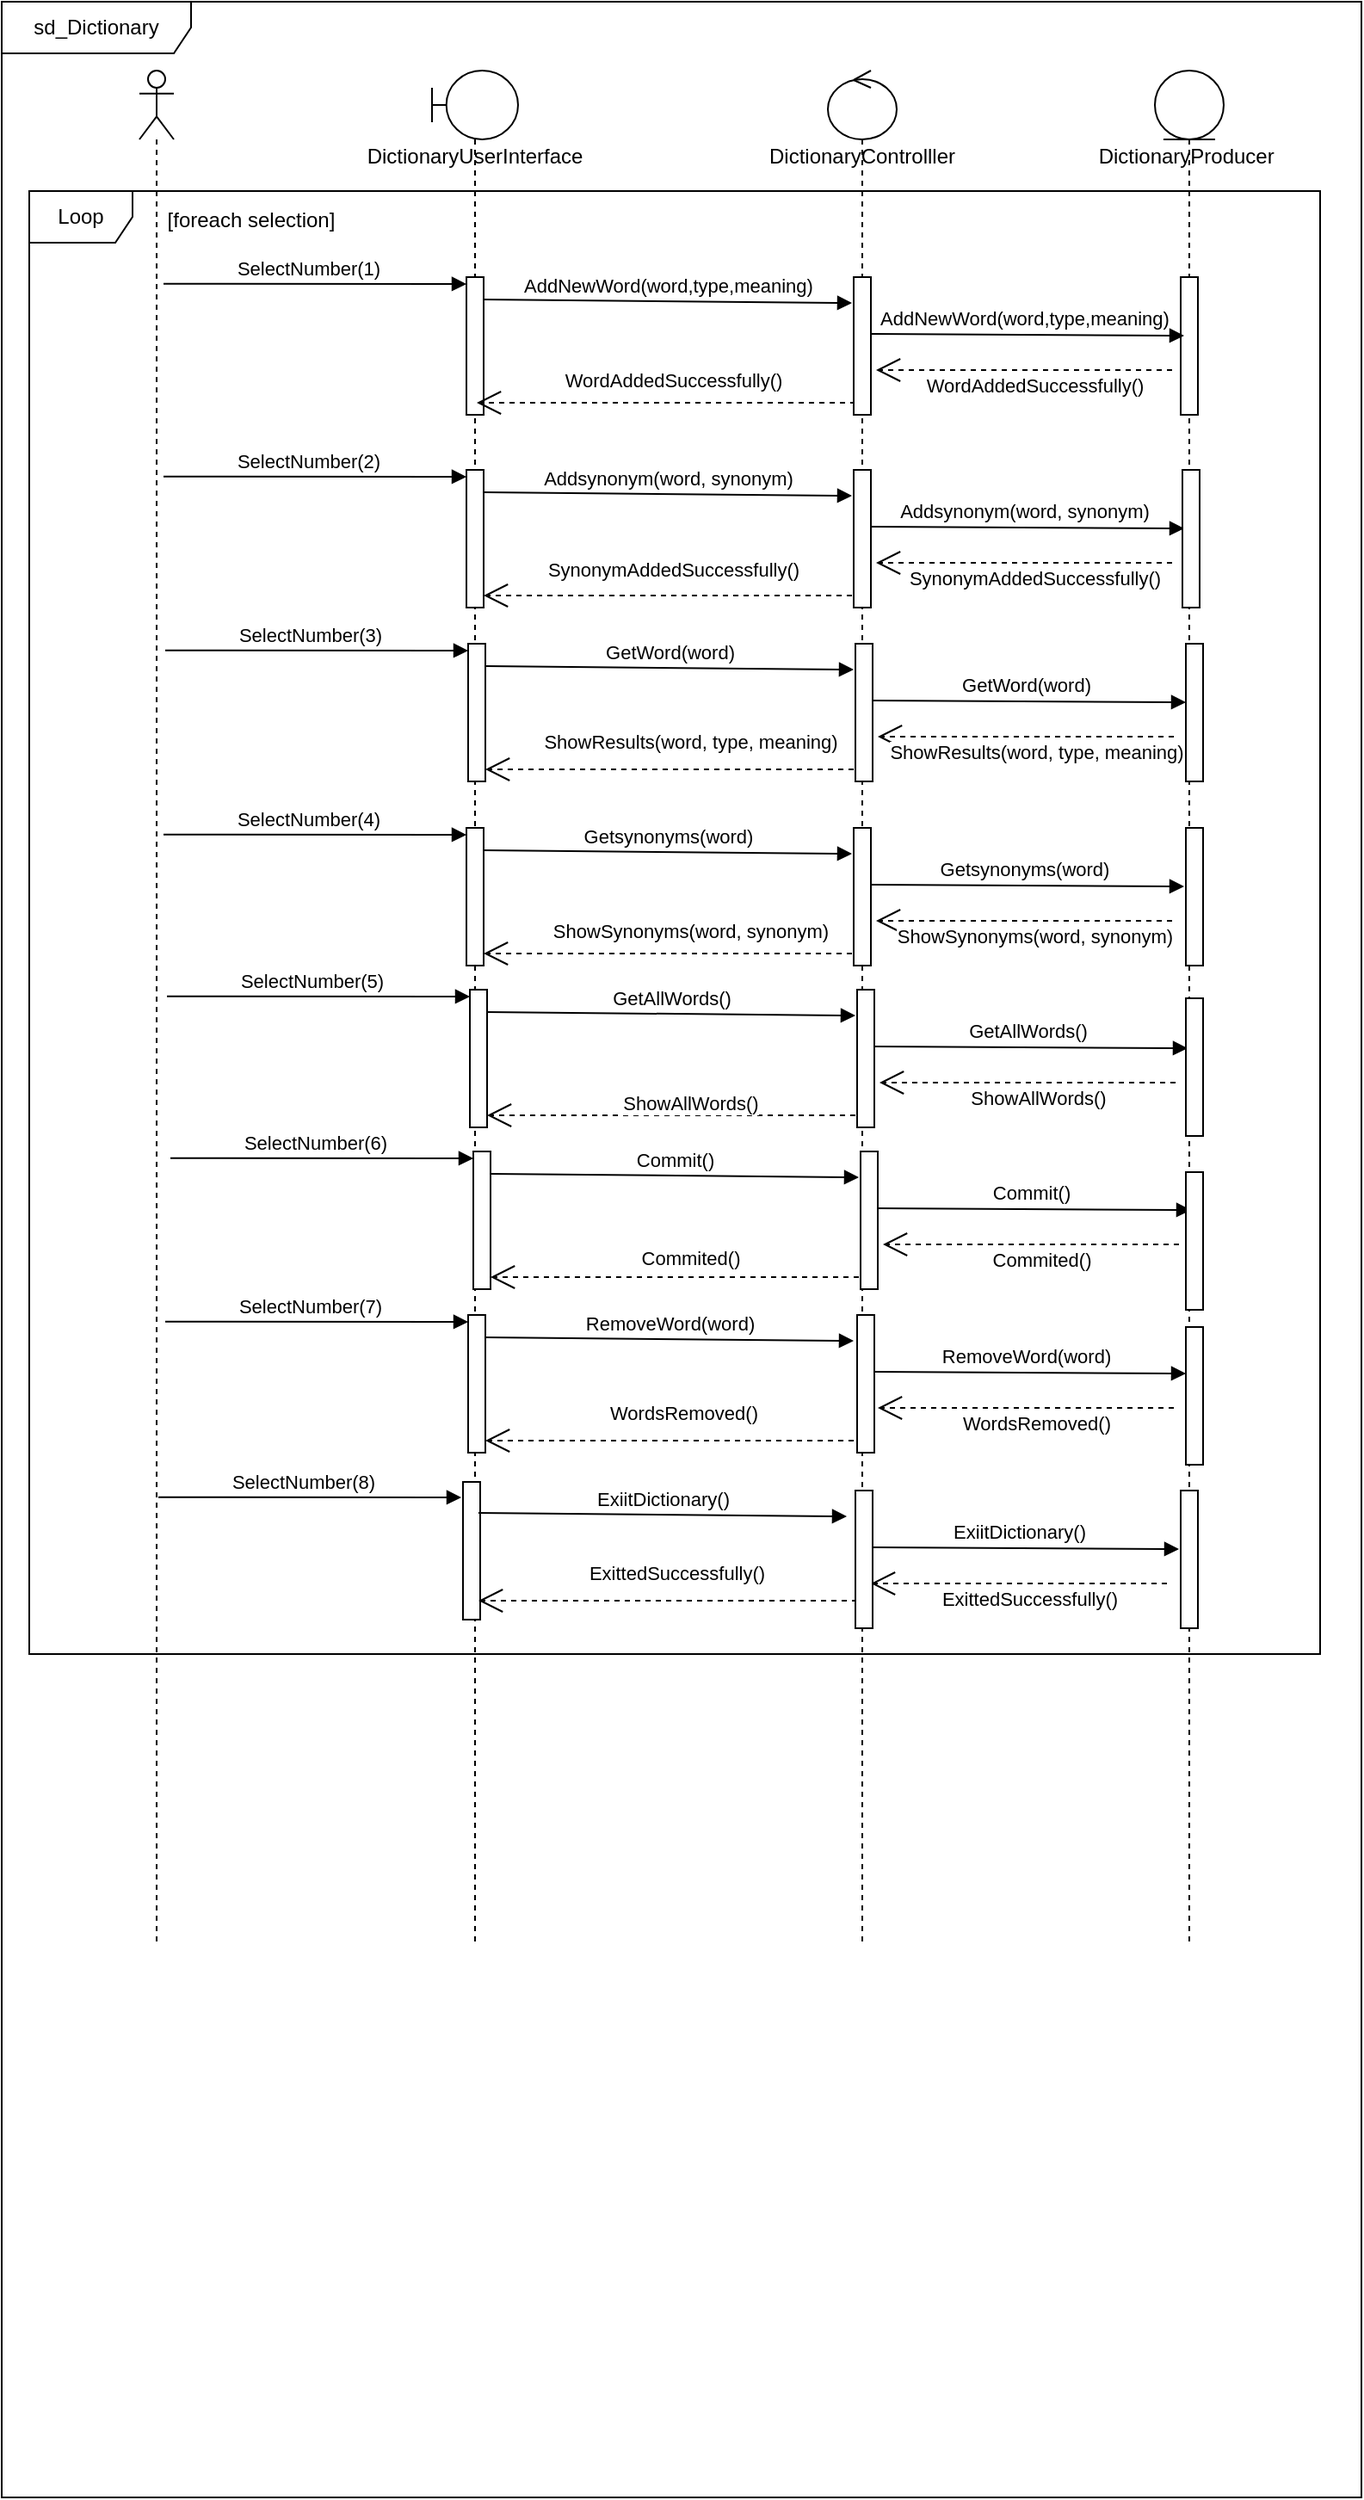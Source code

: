 <mxfile version="14.6.1" type="github" pages="3">
  <diagram id="yPjKVgYsnCd9kTvplsF-" name="dictionary-scenario">
    <mxGraphModel grid="1" gridSize="10" guides="1" tooltips="1" connect="1" arrows="1" page="1" fold="1" pageScale="1" pageWidth="827" pageHeight="1169" math="0" shadow="0">
      <root>
        <mxCell id="0" />
        <mxCell id="1" parent="0" />
        <mxCell id="87L2btPzjuCiMIly5Dvn-1" value="sd_Dictionary" style="shape=umlFrame;whiteSpace=wrap;html=1;width=110;height=30;" vertex="1" parent="1">
          <mxGeometry width="790" height="1450" as="geometry" />
        </mxCell>
        <mxCell id="87L2btPzjuCiMIly5Dvn-2" value="Loop" style="shape=umlFrame;whiteSpace=wrap;html=1;" vertex="1" parent="1">
          <mxGeometry x="16" y="110" width="750" height="850" as="geometry" />
        </mxCell>
        <mxCell id="TZk_NSsHPCSYtF1DZsgs-1" value="DictionaryUserInterface" style="shape=umlLifeline;participant=umlBoundary;perimeter=lifelinePerimeter;whiteSpace=wrap;html=1;container=1;collapsible=0;recursiveResize=0;verticalAlign=top;spacingTop=36;outlineConnect=0;" vertex="1" parent="1">
          <mxGeometry x="250" y="40" width="50" height="1090" as="geometry" />
        </mxCell>
        <mxCell id="87L2btPzjuCiMIly5Dvn-6" value="" style="html=1;points=[];perimeter=orthogonalPerimeter;" vertex="1" parent="TZk_NSsHPCSYtF1DZsgs-1">
          <mxGeometry x="20" y="120" width="10" height="80" as="geometry" />
        </mxCell>
        <mxCell id="hyDKU39rXUEt3r_mH3bG-14" value="" style="html=1;points=[];perimeter=orthogonalPerimeter;" vertex="1" parent="TZk_NSsHPCSYtF1DZsgs-1">
          <mxGeometry x="18" y="820" width="10" height="80" as="geometry" />
        </mxCell>
        <mxCell id="TZk_NSsHPCSYtF1DZsgs-2" value="DictionaryProducer&amp;nbsp;" style="shape=umlLifeline;participant=umlEntity;perimeter=lifelinePerimeter;whiteSpace=wrap;html=1;container=1;collapsible=0;recursiveResize=0;verticalAlign=top;spacingTop=36;outlineConnect=0;" vertex="1" parent="1">
          <mxGeometry x="670" y="40" width="40" height="1090" as="geometry" />
        </mxCell>
        <mxCell id="87L2btPzjuCiMIly5Dvn-11" value="" style="html=1;points=[];perimeter=orthogonalPerimeter;" vertex="1" parent="TZk_NSsHPCSYtF1DZsgs-2">
          <mxGeometry x="15" y="120" width="10" height="80" as="geometry" />
        </mxCell>
        <mxCell id="TZk_NSsHPCSYtF1DZsgs-3" value="DictionaryControlller" style="shape=umlLifeline;participant=umlControl;perimeter=lifelinePerimeter;whiteSpace=wrap;html=1;container=1;collapsible=0;recursiveResize=0;verticalAlign=top;spacingTop=36;outlineConnect=0;" vertex="1" parent="1">
          <mxGeometry x="480" y="40" width="40" height="1090" as="geometry" />
        </mxCell>
        <mxCell id="VTtYwQEyznAaiVSkjpEZ-2" value="" style="shape=umlLifeline;participant=umlActor;perimeter=lifelinePerimeter;whiteSpace=wrap;html=1;container=1;collapsible=0;recursiveResize=0;verticalAlign=top;spacingTop=36;outlineConnect=0;" vertex="1" parent="1">
          <mxGeometry x="80" y="40" width="20" height="1090" as="geometry" />
        </mxCell>
        <mxCell id="ab1Nt-p-I8ymrc6DLt0Z-4" value="SelectNumber(1)" style="html=1;verticalAlign=bottom;endArrow=block;exitX=0.7;exitY=0.303;exitDx=0;exitDy=0;exitPerimeter=0;" edge="1" parent="1">
          <mxGeometry x="-0.047" width="80" relative="1" as="geometry">
            <mxPoint x="94" y="163.9" as="sourcePoint" />
            <mxPoint x="270" y="164" as="targetPoint" />
            <mxPoint as="offset" />
          </mxGeometry>
        </mxCell>
        <mxCell id="ab1Nt-p-I8ymrc6DLt0Z-7" value="AddNewWord(word,type,meaning)" style="html=1;verticalAlign=bottom;endArrow=block;entryX=-0.1;entryY=0.188;entryDx=0;entryDy=0;entryPerimeter=0;" edge="1" parent="1" target="87L2btPzjuCiMIly5Dvn-9">
          <mxGeometry width="80" relative="1" as="geometry">
            <mxPoint x="280" y="173" as="sourcePoint" />
            <mxPoint x="500" y="173" as="targetPoint" />
            <mxPoint as="offset" />
          </mxGeometry>
        </mxCell>
        <mxCell id="ab1Nt-p-I8ymrc6DLt0Z-8" value="AddNewWord(word,type,meaning)" style="html=1;verticalAlign=bottom;endArrow=block;startArrow=none;entryX=0.2;entryY=0.425;entryDx=0;entryDy=0;entryPerimeter=0;" edge="1" parent="1" target="87L2btPzjuCiMIly5Dvn-11">
          <mxGeometry width="80" relative="1" as="geometry">
            <mxPoint x="502" y="193" as="sourcePoint" />
            <mxPoint x="680" y="193" as="targetPoint" />
            <mxPoint as="offset" />
          </mxGeometry>
        </mxCell>
        <mxCell id="ab1Nt-p-I8ymrc6DLt0Z-9" value="WordAddedSuccessfully()" style="endArrow=open;endSize=12;dashed=1;html=1;entryX=1.3;entryY=0.675;entryDx=0;entryDy=0;entryPerimeter=0;" edge="1" parent="1" target="87L2btPzjuCiMIly5Dvn-9">
          <mxGeometry x="-0.064" y="9" width="160" relative="1" as="geometry">
            <mxPoint x="680" y="214" as="sourcePoint" />
            <mxPoint x="499.5" y="213.7" as="targetPoint" />
            <mxPoint as="offset" />
          </mxGeometry>
        </mxCell>
        <mxCell id="ab1Nt-p-I8ymrc6DLt0Z-11" value="WordAddedSuccessfully()" style="endArrow=open;endSize=12;dashed=1;html=1;" edge="1" parent="1">
          <mxGeometry x="-0.036" y="-13" width="160" relative="1" as="geometry">
            <mxPoint x="496" y="233" as="sourcePoint" />
            <mxPoint x="276" y="233" as="targetPoint" />
            <mxPoint as="offset" />
          </mxGeometry>
        </mxCell>
        <mxCell id="87L2btPzjuCiMIly5Dvn-3" value="[foreach selection]" style="text;html=1;strokeColor=none;fillColor=none;align=center;verticalAlign=middle;whiteSpace=wrap;rounded=0;" vertex="1" parent="1">
          <mxGeometry x="85" y="117" width="120" height="20" as="geometry" />
        </mxCell>
        <mxCell id="87L2btPzjuCiMIly5Dvn-9" value="" style="html=1;points=[];perimeter=orthogonalPerimeter;" vertex="1" parent="1">
          <mxGeometry x="495" y="160" width="10" height="80" as="geometry" />
        </mxCell>
        <mxCell id="87L2btPzjuCiMIly5Dvn-10" value="" style="html=1;verticalAlign=bottom;endArrow=none;" edge="1" parent="1" target="87L2btPzjuCiMIly5Dvn-9">
          <mxGeometry width="80" relative="1" as="geometry">
            <mxPoint x="500" y="160" as="sourcePoint" />
            <mxPoint x="690" y="193" as="targetPoint" />
            <mxPoint as="offset" />
          </mxGeometry>
        </mxCell>
        <mxCell id="87L2btPzjuCiMIly5Dvn-12" value="" style="html=1;points=[];perimeter=orthogonalPerimeter;" vertex="1" parent="1">
          <mxGeometry x="270" y="272" width="10" height="80" as="geometry" />
        </mxCell>
        <mxCell id="87L2btPzjuCiMIly5Dvn-13" value="SelectNumber(2)" style="html=1;verticalAlign=bottom;endArrow=block;exitX=0.7;exitY=0.303;exitDx=0;exitDy=0;exitPerimeter=0;" edge="1" parent="1">
          <mxGeometry x="-0.047" width="80" relative="1" as="geometry">
            <mxPoint x="94" y="275.9" as="sourcePoint" />
            <mxPoint x="270" y="276" as="targetPoint" />
            <mxPoint as="offset" />
          </mxGeometry>
        </mxCell>
        <mxCell id="87L2btPzjuCiMIly5Dvn-14" value="Addsynonym(word, synonym)" style="html=1;verticalAlign=bottom;endArrow=block;entryX=-0.1;entryY=0.188;entryDx=0;entryDy=0;entryPerimeter=0;" edge="1" parent="1" target="87L2btPzjuCiMIly5Dvn-18">
          <mxGeometry width="80" relative="1" as="geometry">
            <mxPoint x="280" y="285" as="sourcePoint" />
            <mxPoint x="500" y="285" as="targetPoint" />
            <mxPoint as="offset" />
          </mxGeometry>
        </mxCell>
        <mxCell id="87L2btPzjuCiMIly5Dvn-15" value="Addsynonym(word, synonym)" style="html=1;verticalAlign=bottom;endArrow=block;startArrow=none;entryX=0.2;entryY=0.425;entryDx=0;entryDy=0;entryPerimeter=0;" edge="1" parent="1">
          <mxGeometry width="80" relative="1" as="geometry">
            <mxPoint x="502" y="305" as="sourcePoint" />
            <mxPoint x="687" y="306" as="targetPoint" />
            <mxPoint as="offset" />
          </mxGeometry>
        </mxCell>
        <mxCell id="87L2btPzjuCiMIly5Dvn-16" value="SynonymAddedSuccessfully()" style="endArrow=open;endSize=12;dashed=1;html=1;entryX=1.3;entryY=0.675;entryDx=0;entryDy=0;entryPerimeter=0;" edge="1" parent="1" target="87L2btPzjuCiMIly5Dvn-18">
          <mxGeometry x="-0.064" y="9" width="160" relative="1" as="geometry">
            <mxPoint x="680" y="326" as="sourcePoint" />
            <mxPoint x="499.5" y="325.7" as="targetPoint" />
            <mxPoint as="offset" />
          </mxGeometry>
        </mxCell>
        <mxCell id="87L2btPzjuCiMIly5Dvn-17" value="SynonymAddedSuccessfully()" style="endArrow=open;endSize=12;dashed=1;html=1;" edge="1" parent="1">
          <mxGeometry y="-15" width="160" relative="1" as="geometry">
            <mxPoint x="500" y="345" as="sourcePoint" />
            <mxPoint x="280" y="345" as="targetPoint" />
            <mxPoint as="offset" />
          </mxGeometry>
        </mxCell>
        <mxCell id="87L2btPzjuCiMIly5Dvn-18" value="" style="html=1;points=[];perimeter=orthogonalPerimeter;" vertex="1" parent="1">
          <mxGeometry x="495" y="272" width="10" height="80" as="geometry" />
        </mxCell>
        <mxCell id="87L2btPzjuCiMIly5Dvn-26" value="" style="html=1;points=[];perimeter=orthogonalPerimeter;" vertex="1" parent="1">
          <mxGeometry x="686" y="272" width="10" height="80" as="geometry" />
        </mxCell>
        <mxCell id="87L2btPzjuCiMIly5Dvn-27" value="" style="html=1;points=[];perimeter=orthogonalPerimeter;" vertex="1" parent="1">
          <mxGeometry x="271" y="373" width="10" height="80" as="geometry" />
        </mxCell>
        <mxCell id="87L2btPzjuCiMIly5Dvn-28" value="SelectNumber(3)" style="html=1;verticalAlign=bottom;endArrow=block;exitX=0.7;exitY=0.303;exitDx=0;exitDy=0;exitPerimeter=0;" edge="1" parent="1">
          <mxGeometry x="-0.047" width="80" relative="1" as="geometry">
            <mxPoint x="95" y="376.9" as="sourcePoint" />
            <mxPoint x="271" y="377" as="targetPoint" />
            <mxPoint as="offset" />
          </mxGeometry>
        </mxCell>
        <mxCell id="87L2btPzjuCiMIly5Dvn-29" value="GetWord(word)" style="html=1;verticalAlign=bottom;endArrow=block;entryX=-0.1;entryY=0.188;entryDx=0;entryDy=0;entryPerimeter=0;" edge="1" parent="1" target="87L2btPzjuCiMIly5Dvn-33">
          <mxGeometry width="80" relative="1" as="geometry">
            <mxPoint x="281" y="386" as="sourcePoint" />
            <mxPoint x="501" y="386" as="targetPoint" />
            <mxPoint as="offset" />
          </mxGeometry>
        </mxCell>
        <mxCell id="87L2btPzjuCiMIly5Dvn-30" value="GetWord(word)" style="html=1;verticalAlign=bottom;endArrow=block;startArrow=none;entryX=0.2;entryY=0.425;entryDx=0;entryDy=0;entryPerimeter=0;" edge="1" parent="1">
          <mxGeometry width="80" relative="1" as="geometry">
            <mxPoint x="503" y="406" as="sourcePoint" />
            <mxPoint x="688" y="407" as="targetPoint" />
            <mxPoint as="offset" />
          </mxGeometry>
        </mxCell>
        <mxCell id="87L2btPzjuCiMIly5Dvn-31" value="ShowResults(word, type, meaning)" style="endArrow=open;endSize=12;dashed=1;html=1;entryX=1.3;entryY=0.675;entryDx=0;entryDy=0;entryPerimeter=0;" edge="1" parent="1" target="87L2btPzjuCiMIly5Dvn-33">
          <mxGeometry x="-0.064" y="9" width="160" relative="1" as="geometry">
            <mxPoint x="681" y="427" as="sourcePoint" />
            <mxPoint x="500.5" y="426.7" as="targetPoint" />
            <mxPoint as="offset" />
          </mxGeometry>
        </mxCell>
        <mxCell id="87L2btPzjuCiMIly5Dvn-32" value="ShowResults(word, type, meaning)" style="endArrow=open;endSize=12;dashed=1;html=1;" edge="1" parent="1">
          <mxGeometry x="-0.082" y="-16" width="160" relative="1" as="geometry">
            <mxPoint x="501" y="446" as="sourcePoint" />
            <mxPoint x="281" y="446" as="targetPoint" />
            <mxPoint as="offset" />
          </mxGeometry>
        </mxCell>
        <mxCell id="87L2btPzjuCiMIly5Dvn-33" value="" style="html=1;points=[];perimeter=orthogonalPerimeter;" vertex="1" parent="1">
          <mxGeometry x="496" y="373" width="10" height="80" as="geometry" />
        </mxCell>
        <mxCell id="87L2btPzjuCiMIly5Dvn-34" value="" style="html=1;points=[];perimeter=orthogonalPerimeter;" vertex="1" parent="1">
          <mxGeometry x="270" y="480" width="10" height="80" as="geometry" />
        </mxCell>
        <mxCell id="87L2btPzjuCiMIly5Dvn-35" value="SelectNumber(4)" style="html=1;verticalAlign=bottom;endArrow=block;exitX=0.7;exitY=0.303;exitDx=0;exitDy=0;exitPerimeter=0;" edge="1" parent="1">
          <mxGeometry x="-0.047" width="80" relative="1" as="geometry">
            <mxPoint x="94" y="483.9" as="sourcePoint" />
            <mxPoint x="270" y="484" as="targetPoint" />
            <mxPoint as="offset" />
          </mxGeometry>
        </mxCell>
        <mxCell id="87L2btPzjuCiMIly5Dvn-36" value="Getsynonyms(word)" style="html=1;verticalAlign=bottom;endArrow=block;entryX=-0.1;entryY=0.188;entryDx=0;entryDy=0;entryPerimeter=0;" edge="1" parent="1" target="87L2btPzjuCiMIly5Dvn-40">
          <mxGeometry width="80" relative="1" as="geometry">
            <mxPoint x="280" y="493" as="sourcePoint" />
            <mxPoint x="500" y="493" as="targetPoint" />
            <mxPoint as="offset" />
          </mxGeometry>
        </mxCell>
        <mxCell id="87L2btPzjuCiMIly5Dvn-37" value="Getsynonyms(word)" style="html=1;verticalAlign=bottom;endArrow=block;startArrow=none;entryX=0.2;entryY=0.425;entryDx=0;entryDy=0;entryPerimeter=0;" edge="1" parent="1">
          <mxGeometry width="80" relative="1" as="geometry">
            <mxPoint x="502" y="513" as="sourcePoint" />
            <mxPoint x="687" y="514" as="targetPoint" />
            <mxPoint as="offset" />
          </mxGeometry>
        </mxCell>
        <mxCell id="87L2btPzjuCiMIly5Dvn-38" value="ShowSynonyms(word, synonym)" style="endArrow=open;endSize=12;dashed=1;html=1;entryX=1.3;entryY=0.675;entryDx=0;entryDy=0;entryPerimeter=0;" edge="1" parent="1" target="87L2btPzjuCiMIly5Dvn-40">
          <mxGeometry x="-0.064" y="9" width="160" relative="1" as="geometry">
            <mxPoint x="680" y="534" as="sourcePoint" />
            <mxPoint x="499.5" y="533.7" as="targetPoint" />
            <mxPoint as="offset" />
          </mxGeometry>
        </mxCell>
        <mxCell id="87L2btPzjuCiMIly5Dvn-39" value="ShowSynonyms(word, synonym)" style="endArrow=open;endSize=12;dashed=1;html=1;" edge="1" parent="1">
          <mxGeometry x="-0.091" y="-13" width="160" relative="1" as="geometry">
            <mxPoint x="500" y="553" as="sourcePoint" />
            <mxPoint x="280" y="553" as="targetPoint" />
            <mxPoint as="offset" />
          </mxGeometry>
        </mxCell>
        <mxCell id="87L2btPzjuCiMIly5Dvn-40" value="" style="html=1;points=[];perimeter=orthogonalPerimeter;" vertex="1" parent="1">
          <mxGeometry x="495" y="480" width="10" height="80" as="geometry" />
        </mxCell>
        <mxCell id="87L2btPzjuCiMIly5Dvn-60" value="" style="html=1;points=[];perimeter=orthogonalPerimeter;" vertex="1" parent="1">
          <mxGeometry x="272" y="574" width="10" height="80" as="geometry" />
        </mxCell>
        <mxCell id="87L2btPzjuCiMIly5Dvn-61" value="SelectNumber(5)" style="html=1;verticalAlign=bottom;endArrow=block;exitX=0.7;exitY=0.303;exitDx=0;exitDy=0;exitPerimeter=0;" edge="1" parent="1">
          <mxGeometry x="-0.047" width="80" relative="1" as="geometry">
            <mxPoint x="96" y="577.9" as="sourcePoint" />
            <mxPoint x="272" y="578" as="targetPoint" />
            <mxPoint as="offset" />
          </mxGeometry>
        </mxCell>
        <mxCell id="87L2btPzjuCiMIly5Dvn-62" value="GetAllWords()" style="html=1;verticalAlign=bottom;endArrow=block;entryX=-0.1;entryY=0.188;entryDx=0;entryDy=0;entryPerimeter=0;" edge="1" parent="1" target="87L2btPzjuCiMIly5Dvn-66">
          <mxGeometry width="80" relative="1" as="geometry">
            <mxPoint x="282" y="587" as="sourcePoint" />
            <mxPoint x="502" y="587" as="targetPoint" />
            <mxPoint as="offset" />
          </mxGeometry>
        </mxCell>
        <mxCell id="87L2btPzjuCiMIly5Dvn-63" value="GetAllWords()" style="html=1;verticalAlign=bottom;endArrow=block;startArrow=none;entryX=0.2;entryY=0.425;entryDx=0;entryDy=0;entryPerimeter=0;" edge="1" parent="1">
          <mxGeometry width="80" relative="1" as="geometry">
            <mxPoint x="504" y="607" as="sourcePoint" />
            <mxPoint x="689" y="608" as="targetPoint" />
            <mxPoint as="offset" />
          </mxGeometry>
        </mxCell>
        <mxCell id="87L2btPzjuCiMIly5Dvn-64" value="ShowAllWords()" style="endArrow=open;endSize=12;dashed=1;html=1;entryX=1.3;entryY=0.675;entryDx=0;entryDy=0;entryPerimeter=0;" edge="1" parent="1" target="87L2btPzjuCiMIly5Dvn-66">
          <mxGeometry x="-0.064" y="9" width="160" relative="1" as="geometry">
            <mxPoint x="682" y="628" as="sourcePoint" />
            <mxPoint x="501.5" y="627.7" as="targetPoint" />
            <mxPoint as="offset" />
          </mxGeometry>
        </mxCell>
        <mxCell id="87L2btPzjuCiMIly5Dvn-65" value="ShowAllWords()" style="endArrow=open;endSize=12;dashed=1;html=1;" edge="1" parent="1">
          <mxGeometry x="-0.073" y="-7" width="160" relative="1" as="geometry">
            <mxPoint x="502" y="647" as="sourcePoint" />
            <mxPoint x="282" y="647" as="targetPoint" />
            <mxPoint as="offset" />
          </mxGeometry>
        </mxCell>
        <mxCell id="87L2btPzjuCiMIly5Dvn-66" value="" style="html=1;points=[];perimeter=orthogonalPerimeter;" vertex="1" parent="1">
          <mxGeometry x="497" y="574" width="10" height="80" as="geometry" />
        </mxCell>
        <mxCell id="87L2btPzjuCiMIly5Dvn-67" value="" style="html=1;points=[];perimeter=orthogonalPerimeter;" vertex="1" parent="1">
          <mxGeometry x="274" y="668" width="10" height="80" as="geometry" />
        </mxCell>
        <mxCell id="87L2btPzjuCiMIly5Dvn-68" value="SelectNumber(6)" style="html=1;verticalAlign=bottom;endArrow=block;exitX=0.7;exitY=0.303;exitDx=0;exitDy=0;exitPerimeter=0;" edge="1" parent="1">
          <mxGeometry x="-0.047" width="80" relative="1" as="geometry">
            <mxPoint x="98" y="671.9" as="sourcePoint" />
            <mxPoint x="274" y="672" as="targetPoint" />
            <mxPoint as="offset" />
          </mxGeometry>
        </mxCell>
        <mxCell id="87L2btPzjuCiMIly5Dvn-69" value="Commit()" style="html=1;verticalAlign=bottom;endArrow=block;entryX=-0.1;entryY=0.188;entryDx=0;entryDy=0;entryPerimeter=0;" edge="1" parent="1" target="87L2btPzjuCiMIly5Dvn-73">
          <mxGeometry width="80" relative="1" as="geometry">
            <mxPoint x="284" y="681" as="sourcePoint" />
            <mxPoint x="504" y="681" as="targetPoint" />
            <mxPoint as="offset" />
          </mxGeometry>
        </mxCell>
        <mxCell id="87L2btPzjuCiMIly5Dvn-70" value="Commit()" style="html=1;verticalAlign=bottom;endArrow=block;startArrow=none;entryX=0.2;entryY=0.425;entryDx=0;entryDy=0;entryPerimeter=0;" edge="1" parent="1">
          <mxGeometry width="80" relative="1" as="geometry">
            <mxPoint x="506" y="701" as="sourcePoint" />
            <mxPoint x="691" y="702" as="targetPoint" />
            <mxPoint as="offset" />
          </mxGeometry>
        </mxCell>
        <mxCell id="87L2btPzjuCiMIly5Dvn-71" value="Commited()" style="endArrow=open;endSize=12;dashed=1;html=1;entryX=1.3;entryY=0.675;entryDx=0;entryDy=0;entryPerimeter=0;" edge="1" parent="1" target="87L2btPzjuCiMIly5Dvn-73">
          <mxGeometry x="-0.064" y="9" width="160" relative="1" as="geometry">
            <mxPoint x="684" y="722" as="sourcePoint" />
            <mxPoint x="503.5" y="721.7" as="targetPoint" />
            <mxPoint as="offset" />
          </mxGeometry>
        </mxCell>
        <mxCell id="87L2btPzjuCiMIly5Dvn-72" value="Commited()" style="endArrow=open;endSize=12;dashed=1;html=1;" edge="1" parent="1">
          <mxGeometry x="-0.054" y="-11" width="160" relative="1" as="geometry">
            <mxPoint x="504" y="741" as="sourcePoint" />
            <mxPoint x="284" y="741" as="targetPoint" />
            <mxPoint as="offset" />
          </mxGeometry>
        </mxCell>
        <mxCell id="87L2btPzjuCiMIly5Dvn-73" value="" style="html=1;points=[];perimeter=orthogonalPerimeter;" vertex="1" parent="1">
          <mxGeometry x="499" y="668" width="10" height="80" as="geometry" />
        </mxCell>
        <mxCell id="87L2btPzjuCiMIly5Dvn-74" value="" style="html=1;points=[];perimeter=orthogonalPerimeter;" vertex="1" parent="1">
          <mxGeometry x="271" y="763" width="10" height="80" as="geometry" />
        </mxCell>
        <mxCell id="87L2btPzjuCiMIly5Dvn-75" value="SelectNumber(7)" style="html=1;verticalAlign=bottom;endArrow=block;exitX=0.7;exitY=0.303;exitDx=0;exitDy=0;exitPerimeter=0;" edge="1" parent="1">
          <mxGeometry x="-0.047" width="80" relative="1" as="geometry">
            <mxPoint x="95" y="766.9" as="sourcePoint" />
            <mxPoint x="271" y="767" as="targetPoint" />
            <mxPoint as="offset" />
          </mxGeometry>
        </mxCell>
        <mxCell id="87L2btPzjuCiMIly5Dvn-76" value="RemoveWord(word)" style="html=1;verticalAlign=bottom;endArrow=block;entryX=-0.1;entryY=0.188;entryDx=0;entryDy=0;entryPerimeter=0;" edge="1" parent="1">
          <mxGeometry width="80" relative="1" as="geometry">
            <mxPoint x="281" y="776" as="sourcePoint" />
            <mxPoint x="495" y="778.04" as="targetPoint" />
            <mxPoint as="offset" />
          </mxGeometry>
        </mxCell>
        <mxCell id="87L2btPzjuCiMIly5Dvn-77" value="RemoveWord(word)" style="html=1;verticalAlign=bottom;endArrow=block;startArrow=none;entryX=0.2;entryY=0.425;entryDx=0;entryDy=0;entryPerimeter=0;" edge="1" parent="1">
          <mxGeometry width="80" relative="1" as="geometry">
            <mxPoint x="503" y="796" as="sourcePoint" />
            <mxPoint x="688" y="797" as="targetPoint" />
            <mxPoint as="offset" />
          </mxGeometry>
        </mxCell>
        <mxCell id="87L2btPzjuCiMIly5Dvn-78" value="WordsRemoved()" style="endArrow=open;endSize=12;dashed=1;html=1;entryX=1.3;entryY=0.675;entryDx=0;entryDy=0;entryPerimeter=0;" edge="1" parent="1">
          <mxGeometry x="-0.064" y="9" width="160" relative="1" as="geometry">
            <mxPoint x="681" y="817" as="sourcePoint" />
            <mxPoint x="509" y="817" as="targetPoint" />
            <mxPoint as="offset" />
          </mxGeometry>
        </mxCell>
        <mxCell id="87L2btPzjuCiMIly5Dvn-79" value="WordsRemoved()" style="endArrow=open;endSize=12;dashed=1;html=1;" edge="1" parent="1">
          <mxGeometry x="-0.045" y="-16" width="160" relative="1" as="geometry">
            <mxPoint x="501" y="836" as="sourcePoint" />
            <mxPoint x="281" y="836" as="targetPoint" />
            <mxPoint as="offset" />
          </mxGeometry>
        </mxCell>
        <mxCell id="87L2btPzjuCiMIly5Dvn-80" value="" style="html=1;points=[];perimeter=orthogonalPerimeter;" vertex="1" parent="1">
          <mxGeometry x="497" y="763" width="10" height="80" as="geometry" />
        </mxCell>
        <mxCell id="87L2btPzjuCiMIly5Dvn-82" value="" style="html=1;points=[];perimeter=orthogonalPerimeter;" vertex="1" parent="1">
          <mxGeometry x="688" y="373" width="10" height="80" as="geometry" />
        </mxCell>
        <mxCell id="87L2btPzjuCiMIly5Dvn-83" value="" style="html=1;points=[];perimeter=orthogonalPerimeter;" vertex="1" parent="1">
          <mxGeometry x="688" y="480" width="10" height="80" as="geometry" />
        </mxCell>
        <mxCell id="87L2btPzjuCiMIly5Dvn-84" value="" style="html=1;points=[];perimeter=orthogonalPerimeter;" vertex="1" parent="1">
          <mxGeometry x="688" y="579" width="10" height="80" as="geometry" />
        </mxCell>
        <mxCell id="87L2btPzjuCiMIly5Dvn-85" value="" style="html=1;points=[];perimeter=orthogonalPerimeter;" vertex="1" parent="1">
          <mxGeometry x="688" y="680" width="10" height="80" as="geometry" />
        </mxCell>
        <mxCell id="87L2btPzjuCiMIly5Dvn-86" value="" style="html=1;points=[];perimeter=orthogonalPerimeter;" vertex="1" parent="1">
          <mxGeometry x="688" y="770" width="10" height="80" as="geometry" />
        </mxCell>
        <mxCell id="hyDKU39rXUEt3r_mH3bG-1" value="SelectNumber(8)" style="html=1;verticalAlign=bottom;endArrow=block;exitX=0.7;exitY=0.303;exitDx=0;exitDy=0;exitPerimeter=0;" edge="1" parent="1">
          <mxGeometry x="-0.047" width="80" relative="1" as="geometry">
            <mxPoint x="91" y="868.9" as="sourcePoint" />
            <mxPoint x="267" y="869" as="targetPoint" />
            <mxPoint as="offset" />
          </mxGeometry>
        </mxCell>
        <mxCell id="hyDKU39rXUEt3r_mH3bG-2" value="ExiitDictionary()" style="html=1;verticalAlign=bottom;endArrow=block;entryX=-0.1;entryY=0.188;entryDx=0;entryDy=0;entryPerimeter=0;" edge="1" parent="1">
          <mxGeometry width="80" relative="1" as="geometry">
            <mxPoint x="277" y="878" as="sourcePoint" />
            <mxPoint x="491" y="880.04" as="targetPoint" />
            <mxPoint as="offset" />
          </mxGeometry>
        </mxCell>
        <mxCell id="hyDKU39rXUEt3r_mH3bG-3" value="ExiitDictionary()" style="html=1;verticalAlign=bottom;endArrow=block;startArrow=none;entryX=0.2;entryY=0.425;entryDx=0;entryDy=0;entryPerimeter=0;" edge="1" parent="1">
          <mxGeometry width="80" relative="1" as="geometry">
            <mxPoint x="499" y="898" as="sourcePoint" />
            <mxPoint x="684" y="899" as="targetPoint" />
            <mxPoint as="offset" />
          </mxGeometry>
        </mxCell>
        <mxCell id="hyDKU39rXUEt3r_mH3bG-4" value="ExittedSuccessfully()" style="endArrow=open;endSize=12;dashed=1;html=1;entryX=1.3;entryY=0.675;entryDx=0;entryDy=0;entryPerimeter=0;" edge="1" parent="1">
          <mxGeometry x="-0.064" y="9" width="160" relative="1" as="geometry">
            <mxPoint x="677" y="919" as="sourcePoint" />
            <mxPoint x="505" y="919" as="targetPoint" />
            <mxPoint as="offset" />
          </mxGeometry>
        </mxCell>
        <mxCell id="hyDKU39rXUEt3r_mH3bG-5" value="ExittedSuccessfully()" style="endArrow=open;endSize=12;dashed=1;html=1;" edge="1" parent="1">
          <mxGeometry x="-0.045" y="-16" width="160" relative="1" as="geometry">
            <mxPoint x="497" y="929" as="sourcePoint" />
            <mxPoint x="277" y="929" as="targetPoint" />
            <mxPoint as="offset" />
          </mxGeometry>
        </mxCell>
        <mxCell id="hyDKU39rXUEt3r_mH3bG-6" value="" style="html=1;points=[];perimeter=orthogonalPerimeter;" vertex="1" parent="1">
          <mxGeometry x="496" y="865" width="10" height="80" as="geometry" />
        </mxCell>
        <mxCell id="hyDKU39rXUEt3r_mH3bG-13" value="" style="html=1;points=[];perimeter=orthogonalPerimeter;" vertex="1" parent="1">
          <mxGeometry x="685" y="865" width="10" height="80" as="geometry" />
        </mxCell>
      </root>
    </mxGraphModel>
  </diagram>
  <diagram id="-kq18H6BxzsgiepciD7F" name="translator-scenario">
    <mxGraphModel dx="1038" dy="532" grid="1" gridSize="10" guides="1" tooltips="1" connect="1" arrows="1" fold="1" page="1" pageScale="1" pageWidth="827" pageHeight="1169" math="0" shadow="0">
      <root>
        <mxCell id="Kvsw5OrLsdX1IoLE7TAO-0" />
        <mxCell id="Kvsw5OrLsdX1IoLE7TAO-1" parent="Kvsw5OrLsdX1IoLE7TAO-0" />
        <mxCell id="fEfE4_oNg0uhkiC4tCYi-0" value="" style="shape=umlLifeline;participant=umlActor;perimeter=lifelinePerimeter;whiteSpace=wrap;html=1;container=1;collapsible=0;recursiveResize=0;verticalAlign=top;spacingTop=36;outlineConnect=0;" parent="Kvsw5OrLsdX1IoLE7TAO-1" vertex="1">
          <mxGeometry x="20" y="40" width="20" height="120" as="geometry" />
        </mxCell>
        <mxCell id="fEfE4_oNg0uhkiC4tCYi-1" value="" style="shape=umlLifeline;participant=umlBoundary;perimeter=lifelinePerimeter;whiteSpace=wrap;html=1;container=1;collapsible=0;recursiveResize=0;verticalAlign=top;spacingTop=36;outlineConnect=0;" parent="Kvsw5OrLsdX1IoLE7TAO-1" vertex="1">
          <mxGeometry x="175" y="33" width="50" height="120" as="geometry" />
        </mxCell>
        <mxCell id="fEfE4_oNg0uhkiC4tCYi-2" value="" style="shape=umlLifeline;participant=umlControl;perimeter=lifelinePerimeter;whiteSpace=wrap;html=1;container=1;collapsible=0;recursiveResize=0;verticalAlign=top;spacingTop=36;outlineConnect=0;" parent="Kvsw5OrLsdX1IoLE7TAO-1" vertex="1">
          <mxGeometry x="365" y="30" width="40" height="120" as="geometry" />
        </mxCell>
        <mxCell id="fEfE4_oNg0uhkiC4tCYi-3" value="" style="shape=umlLifeline;participant=umlEntity;perimeter=lifelinePerimeter;whiteSpace=wrap;html=1;container=1;collapsible=0;recursiveResize=0;verticalAlign=top;spacingTop=36;outlineConnect=0;" parent="Kvsw5OrLsdX1IoLE7TAO-1" vertex="1">
          <mxGeometry x="554" y="31" width="40" height="120" as="geometry" />
        </mxCell>
        <mxCell id="fEfE4_oNg0uhkiC4tCYi-4" value="" style="html=1;points=[];perimeter=orthogonalPerimeter;" parent="Kvsw5OrLsdX1IoLE7TAO-1" vertex="1">
          <mxGeometry x="25" y="116" width="10" height="60" as="geometry" />
        </mxCell>
        <mxCell id="fEfE4_oNg0uhkiC4tCYi-5" value="" style="html=1;points=[];perimeter=orthogonalPerimeter;" parent="Kvsw5OrLsdX1IoLE7TAO-1" vertex="1">
          <mxGeometry x="194" y="120" width="10" height="120" as="geometry" />
        </mxCell>
        <mxCell id="fEfE4_oNg0uhkiC4tCYi-8" value="" style="endArrow=blockThin;endFill=1;endSize=12;html=1;entryX=0.5;entryY=0.067;entryDx=0;entryDy=0;entryPerimeter=0;exitX=1.18;exitY=0.067;exitDx=0;exitDy=0;exitPerimeter=0;" parent="Kvsw5OrLsdX1IoLE7TAO-1" edge="1">
          <mxGeometry width="160" relative="1" as="geometry">
            <mxPoint x="38.8" y="135.46" as="sourcePoint" />
            <mxPoint x="197" y="135.46" as="targetPoint" />
          </mxGeometry>
        </mxCell>
        <mxCell id="fEfE4_oNg0uhkiC4tCYi-9" value="&lt;span style=&quot;font-size: 11px ; background-color: rgb(255 , 255 , 255)&quot;&gt;tword(word)&lt;/span&gt;" style="text;html=1;align=center;verticalAlign=middle;resizable=0;points=[];autosize=1;strokeColor=none;" parent="Kvsw5OrLsdX1IoLE7TAO-1" vertex="1">
          <mxGeometry x="80" y="114" width="70" height="20" as="geometry" />
        </mxCell>
        <mxCell id="fEfE4_oNg0uhkiC4tCYi-11" value="&lt;span style=&quot;font-size: 11px ; background-color: rgb(255 , 255 , 255)&quot;&gt;tword(word)&lt;/span&gt;" style="text;html=1;align=center;verticalAlign=middle;resizable=0;points=[];autosize=1;strokeColor=none;" parent="Kvsw5OrLsdX1IoLE7TAO-1" vertex="1">
          <mxGeometry x="257" y="127" width="70" height="20" as="geometry" />
        </mxCell>
        <mxCell id="BFGUdD3EXh9Ni1Wd7naD-1" value="getTranslatedWord()" style="text;html=1;align=center;verticalAlign=middle;resizable=0;points=[];autosize=1;strokeColor=none;" vertex="1" parent="Kvsw5OrLsdX1IoLE7TAO-1">
          <mxGeometry x="409" y="167" width="130" height="20" as="geometry" />
        </mxCell>
        <mxCell id="BFGUdD3EXh9Ni1Wd7naD-3" value="getTranslatedWord()" style="text;html=1;align=center;verticalAlign=middle;resizable=0;points=[];autosize=1;strokeColor=none;" vertex="1" parent="Kvsw5OrLsdX1IoLE7TAO-1">
          <mxGeometry x="230" y="156" width="130" height="20" as="geometry" />
        </mxCell>
        <mxCell id="S7kb6ueFPynrqGwT7eNB-0" value="" style="endArrow=blockThin;endFill=1;endSize=12;html=1;exitX=1.18;exitY=0.067;exitDx=0;exitDy=0;exitPerimeter=0;" edge="1" parent="Kvsw5OrLsdX1IoLE7TAO-1">
          <mxGeometry width="160" relative="1" as="geometry">
            <mxPoint x="207.8" y="145.46" as="sourcePoint" />
            <mxPoint x="382.5" y="145.46" as="targetPoint" />
          </mxGeometry>
        </mxCell>
        <mxCell id="S7kb6ueFPynrqGwT7eNB-1" value="" style="endArrow=blockThin;endFill=1;endSize=12;html=1;entryX=0.5;entryY=0.067;entryDx=0;entryDy=0;entryPerimeter=0;exitX=1.18;exitY=0.067;exitDx=0;exitDy=0;exitPerimeter=0;" edge="1" parent="Kvsw5OrLsdX1IoLE7TAO-1">
          <mxGeometry width="160" relative="1" as="geometry">
            <mxPoint x="36.8" y="279.46" as="sourcePoint" />
            <mxPoint x="195" y="279.46" as="targetPoint" />
          </mxGeometry>
        </mxCell>
        <mxCell id="S7kb6ueFPynrqGwT7eNB-2" value="showallwords()" style="text;html=1;align=center;verticalAlign=middle;resizable=0;points=[];autosize=1;strokeColor=none;" vertex="1" parent="Kvsw5OrLsdX1IoLE7TAO-1">
          <mxGeometry x="60" y="259" width="100" height="20" as="geometry" />
        </mxCell>
        <mxCell id="S7kb6ueFPynrqGwT7eNB-3" value="" style="endArrow=blockThin;endFill=1;endSize=12;html=1;exitX=1.18;exitY=0.067;exitDx=0;exitDy=0;exitPerimeter=0;" edge="1" parent="Kvsw5OrLsdX1IoLE7TAO-1">
          <mxGeometry width="160" relative="1" as="geometry">
            <mxPoint x="209.8" y="279.46" as="sourcePoint" />
            <mxPoint x="381" y="279" as="targetPoint" />
          </mxGeometry>
        </mxCell>
        <mxCell id="S7kb6ueFPynrqGwT7eNB-4" value="showallwords()" style="text;html=1;align=center;verticalAlign=middle;resizable=0;points=[];autosize=1;strokeColor=none;" vertex="1" parent="Kvsw5OrLsdX1IoLE7TAO-1">
          <mxGeometry x="229" y="261" width="100" height="20" as="geometry" />
        </mxCell>
        <mxCell id="S7kb6ueFPynrqGwT7eNB-5" value="" style="endArrow=blockThin;endFill=1;endSize=12;html=1;" edge="1" parent="Kvsw5OrLsdX1IoLE7TAO-1">
          <mxGeometry width="160" relative="1" as="geometry">
            <mxPoint x="392" y="153" as="sourcePoint" />
            <mxPoint x="572" y="153" as="targetPoint" />
          </mxGeometry>
        </mxCell>
        <mxCell id="S7kb6ueFPynrqGwT7eNB-6" value="" style="endArrow=blockThin;endFill=1;endSize=12;html=1;" edge="1" parent="Kvsw5OrLsdX1IoLE7TAO-1">
          <mxGeometry width="160" relative="1" as="geometry">
            <mxPoint x="390" y="269" as="sourcePoint" />
            <mxPoint x="569" y="269" as="targetPoint" />
          </mxGeometry>
        </mxCell>
        <mxCell id="S7kb6ueFPynrqGwT7eNB-7" value="" style="endArrow=open;endFill=1;endSize=12;html=1;dashed=1;" edge="1" parent="Kvsw5OrLsdX1IoLE7TAO-1">
          <mxGeometry width="160" relative="1" as="geometry">
            <mxPoint x="567" y="308" as="sourcePoint" />
            <mxPoint x="396" y="308" as="targetPoint" />
          </mxGeometry>
        </mxCell>
        <mxCell id="S7kb6ueFPynrqGwT7eNB-8" value="getAllWords()" style="text;html=1;align=center;verticalAlign=middle;resizable=0;points=[];autosize=1;strokeColor=none;" vertex="1" parent="Kvsw5OrLsdX1IoLE7TAO-1">
          <mxGeometry x="424" y="286" width="90" height="20" as="geometry" />
        </mxCell>
        <mxCell id="S7kb6ueFPynrqGwT7eNB-9" value="" style="endArrow=open;endFill=1;endSize=12;html=1;exitX=0.1;exitY=0.435;exitDx=0;exitDy=0;exitPerimeter=0;dashed=1;" edge="1" parent="Kvsw5OrLsdX1IoLE7TAO-1">
          <mxGeometry width="160" relative="1" as="geometry">
            <mxPoint x="384" y="307.25" as="sourcePoint" />
            <mxPoint x="204" y="307.25" as="targetPoint" />
          </mxGeometry>
        </mxCell>
        <mxCell id="S7kb6ueFPynrqGwT7eNB-10" value="getAllWords()" style="text;html=1;align=center;verticalAlign=middle;resizable=0;points=[];autosize=1;strokeColor=none;" vertex="1" parent="Kvsw5OrLsdX1IoLE7TAO-1">
          <mxGeometry x="245" y="286" width="90" height="20" as="geometry" />
        </mxCell>
        <mxCell id="S7kb6ueFPynrqGwT7eNB-11" value="" style="endArrow=blockThin;endFill=1;endSize=12;html=1;entryX=0.5;entryY=0.067;entryDx=0;entryDy=0;entryPerimeter=0;" edge="1" parent="Kvsw5OrLsdX1IoLE7TAO-1">
          <mxGeometry width="160" relative="1" as="geometry">
            <mxPoint x="39" y="361" as="sourcePoint" />
            <mxPoint x="197" y="361.46" as="targetPoint" />
          </mxGeometry>
        </mxCell>
        <mxCell id="S7kb6ueFPynrqGwT7eNB-12" value="addnew(engword,spanword)" style="text;html=1;align=center;verticalAlign=middle;resizable=0;points=[];autosize=1;strokeColor=none;" vertex="1" parent="Kvsw5OrLsdX1IoLE7TAO-1">
          <mxGeometry x="30" y="340" width="170" height="20" as="geometry" />
        </mxCell>
        <mxCell id="S7kb6ueFPynrqGwT7eNB-13" value="" style="endArrow=blockThin;endFill=1;endSize=12;html=1;entryX=0.08;entryY=0.253;entryDx=0;entryDy=0;entryPerimeter=0;" edge="1" parent="Kvsw5OrLsdX1IoLE7TAO-1" target="sW5iZqV6zSSBSQywzIOO-15">
          <mxGeometry width="160" relative="1" as="geometry">
            <mxPoint x="202" y="373" as="sourcePoint" />
            <mxPoint x="380" y="369.84" as="targetPoint" />
          </mxGeometry>
        </mxCell>
        <mxCell id="S7kb6ueFPynrqGwT7eNB-14" value="addNewMap(engword,spanword)" style="text;html=1;align=center;verticalAlign=middle;resizable=0;points=[];autosize=1;strokeColor=none;" vertex="1" parent="Kvsw5OrLsdX1IoLE7TAO-1">
          <mxGeometry x="200" y="351" width="190" height="20" as="geometry" />
        </mxCell>
        <mxCell id="367yVyQKEyiUPgAg11H--0" value="UserInterface" style="text;html=1;align=center;verticalAlign=middle;resizable=0;points=[];autosize=1;strokeColor=none;" vertex="1" parent="Kvsw5OrLsdX1IoLE7TAO-1">
          <mxGeometry x="166" y="77" width="90" height="20" as="geometry" />
        </mxCell>
        <mxCell id="EXP8ofOsccu20FN5Lvq_-0" value="TranslatorPreferences" style="text;html=1;align=center;verticalAlign=middle;resizable=0;points=[];autosize=1;strokeColor=none;" vertex="1" parent="Kvsw5OrLsdX1IoLE7TAO-1">
          <mxGeometry x="508" y="80" width="130" height="20" as="geometry" />
        </mxCell>
        <mxCell id="LAr1Xamsz6IaIcBv2sZ8-0" value="TranslatorService" style="text;html=1;align=center;verticalAlign=middle;resizable=0;points=[];autosize=1;strokeColor=none;" vertex="1" parent="Kvsw5OrLsdX1IoLE7TAO-1">
          <mxGeometry x="330" y="80" width="110" height="20" as="geometry" />
        </mxCell>
        <mxCell id="cntyipa0CJLyNpQp74D6-0" value="" style="endArrow=openThin;endFill=0;endSize=12;html=1;entryX=-0.2;entryY=0.568;entryDx=0;entryDy=0;entryPerimeter=0;" edge="1" parent="Kvsw5OrLsdX1IoLE7TAO-1">
          <mxGeometry width="160" relative="1" as="geometry">
            <mxPoint x="395" y="383" as="sourcePoint" />
            <mxPoint x="573" y="382.84" as="targetPoint" />
          </mxGeometry>
        </mxCell>
        <mxCell id="cntyipa0CJLyNpQp74D6-1" value="saveaspreference()" style="text;html=1;align=center;verticalAlign=middle;resizable=0;points=[];autosize=1;strokeColor=none;" vertex="1" parent="Kvsw5OrLsdX1IoLE7TAO-1">
          <mxGeometry x="413" y="359" width="120" height="20" as="geometry" />
        </mxCell>
        <mxCell id="adRyh-rXHEVAK8DsusaA-2" value="" style="endArrow=openThin;endFill=0;endSize=12;html=1;entryX=1.08;entryY=0.671;entryDx=0;entryDy=0;entryPerimeter=0;exitX=-0.3;exitY=0.691;exitDx=0;exitDy=0;exitPerimeter=0;dashed=1;" edge="1" parent="Kvsw5OrLsdX1IoLE7TAO-1">
          <mxGeometry width="160" relative="1" as="geometry">
            <mxPoint x="380" y="398.67" as="sourcePoint" />
            <mxPoint x="204.8" y="397.98" as="targetPoint" />
          </mxGeometry>
        </mxCell>
        <mxCell id="adRyh-rXHEVAK8DsusaA-3" value="returns successmsg()" style="text;html=1;align=center;verticalAlign=middle;resizable=0;points=[];autosize=1;strokeColor=none;" vertex="1" parent="Kvsw5OrLsdX1IoLE7TAO-1">
          <mxGeometry x="237" y="381" width="130" height="20" as="geometry" />
        </mxCell>
        <mxCell id="wdUtbn92_dVSDaQR6G3U-2" value="" style="line;strokeWidth=1;fillColor=none;align=left;verticalAlign=middle;spacingTop=-1;spacingLeft=3;spacingRight=3;rotatable=0;labelPosition=right;points=[];portConstraint=eastwest;dashed=1;flipH=0;flipV=1;direction=south;" vertex="1" parent="Kvsw5OrLsdX1IoLE7TAO-1">
          <mxGeometry x="26" y="173" width="8" height="47" as="geometry" />
        </mxCell>
        <mxCell id="wdUtbn92_dVSDaQR6G3U-3" value="" style="html=1;points=[];perimeter=orthogonalPerimeter;" vertex="1" parent="Kvsw5OrLsdX1IoLE7TAO-1">
          <mxGeometry x="25" y="228" width="10" height="60" as="geometry" />
        </mxCell>
        <mxCell id="wdUtbn92_dVSDaQR6G3U-4" value="" style="line;strokeWidth=1;fillColor=none;align=left;verticalAlign=middle;spacingTop=-1;spacingLeft=3;spacingRight=3;rotatable=0;labelPosition=right;points=[];portConstraint=eastwest;dashed=1;flipH=0;flipV=1;direction=south;" vertex="1" parent="Kvsw5OrLsdX1IoLE7TAO-1">
          <mxGeometry x="26" y="287" width="8" height="53" as="geometry" />
        </mxCell>
        <mxCell id="wdUtbn92_dVSDaQR6G3U-5" value="" style="html=1;points=[];perimeter=orthogonalPerimeter;" vertex="1" parent="Kvsw5OrLsdX1IoLE7TAO-1">
          <mxGeometry x="25" y="341" width="10" height="60" as="geometry" />
        </mxCell>
        <mxCell id="wdUtbn92_dVSDaQR6G3U-6" value="" style="line;strokeWidth=1;fillColor=none;align=left;verticalAlign=middle;spacingTop=-1;spacingLeft=3;spacingRight=3;rotatable=0;labelPosition=right;points=[];portConstraint=eastwest;dashed=1;flipH=0;flipV=1;direction=south;" vertex="1" parent="Kvsw5OrLsdX1IoLE7TAO-1">
          <mxGeometry x="26" y="399" width="8" height="111" as="geometry" />
        </mxCell>
        <mxCell id="wdUtbn92_dVSDaQR6G3U-7" value="" style="html=1;points=[];perimeter=orthogonalPerimeter;" vertex="1" parent="Kvsw5OrLsdX1IoLE7TAO-1">
          <mxGeometry x="26" y="506" width="10" height="157" as="geometry" />
        </mxCell>
        <mxCell id="-ClLIRfYclGdX7QJDhoS-0" value="addsent(engsent,spansent)" style="text;html=1;align=center;verticalAlign=middle;resizable=0;points=[];autosize=1;strokeColor=none;" vertex="1" parent="Kvsw5OrLsdX1IoLE7TAO-1">
          <mxGeometry x="38" y="511" width="160" height="20" as="geometry" />
        </mxCell>
        <mxCell id="-ClLIRfYclGdX7QJDhoS-1" value="" style="endArrow=blockThin;endFill=1;endSize=12;html=1;entryX=0.5;entryY=0.067;entryDx=0;entryDy=0;entryPerimeter=0;exitX=1.18;exitY=0.067;exitDx=0;exitDy=0;exitPerimeter=0;" edge="1" parent="Kvsw5OrLsdX1IoLE7TAO-1">
          <mxGeometry width="160" relative="1" as="geometry">
            <mxPoint x="37.8" y="534.46" as="sourcePoint" />
            <mxPoint x="196" y="534.46" as="targetPoint" />
          </mxGeometry>
        </mxCell>
        <mxCell id="-ClLIRfYclGdX7QJDhoS-2" value="" style="endArrow=blockThin;endFill=1;endSize=12;html=1;entryX=0;entryY=0.378;entryDx=0;entryDy=0;entryPerimeter=0;" edge="1" parent="Kvsw5OrLsdX1IoLE7TAO-1" target="xU4UTN06GfUwlcfEnFT9-10">
          <mxGeometry width="160" relative="1" as="geometry">
            <mxPoint x="207" y="564" as="sourcePoint" />
            <mxPoint x="381" y="563.5" as="targetPoint" />
          </mxGeometry>
        </mxCell>
        <mxCell id="-ClLIRfYclGdX7QJDhoS-3" value="&lt;font style=&quot;font-size: 11px&quot;&gt;addNewSentence(engsent,spansent)&lt;/font&gt;" style="text;html=1;align=center;verticalAlign=middle;resizable=0;points=[];autosize=1;strokeColor=none;" vertex="1" parent="Kvsw5OrLsdX1IoLE7TAO-1">
          <mxGeometry x="196" y="541" width="200" height="20" as="geometry" />
        </mxCell>
        <mxCell id="-ClLIRfYclGdX7QJDhoS-4" value="" style="endArrow=openThin;endFill=0;endSize=12;html=1;entryX=-0.2;entryY=0.568;entryDx=0;entryDy=0;entryPerimeter=0;" edge="1" parent="Kvsw5OrLsdX1IoLE7TAO-1">
          <mxGeometry width="160" relative="1" as="geometry">
            <mxPoint x="397" y="587" as="sourcePoint" />
            <mxPoint x="575" y="586.84" as="targetPoint" />
          </mxGeometry>
        </mxCell>
        <mxCell id="-ClLIRfYclGdX7QJDhoS-5" value="" style="endArrow=openThin;endFill=0;endSize=12;html=1;exitX=-0.3;exitY=0.691;exitDx=0;exitDy=0;exitPerimeter=0;dashed=1;entryX=1.28;entryY=0.552;entryDx=0;entryDy=0;entryPerimeter=0;" edge="1" parent="Kvsw5OrLsdX1IoLE7TAO-1" target="xU4UTN06GfUwlcfEnFT9-9">
          <mxGeometry width="160" relative="1" as="geometry">
            <mxPoint x="384" y="593.67" as="sourcePoint" />
            <mxPoint x="200" y="593" as="targetPoint" />
          </mxGeometry>
        </mxCell>
        <mxCell id="-ClLIRfYclGdX7QJDhoS-6" value="saveaspreference()" style="text;html=1;align=center;verticalAlign=middle;resizable=0;points=[];autosize=1;strokeColor=none;" vertex="1" parent="Kvsw5OrLsdX1IoLE7TAO-1">
          <mxGeometry x="417" y="567" width="120" height="20" as="geometry" />
        </mxCell>
        <mxCell id="-ClLIRfYclGdX7QJDhoS-7" value="returns successmsg()" style="text;html=1;align=center;verticalAlign=middle;resizable=0;points=[];autosize=1;strokeColor=none;" vertex="1" parent="Kvsw5OrLsdX1IoLE7TAO-1">
          <mxGeometry x="239" y="575" width="130" height="20" as="geometry" />
        </mxCell>
        <mxCell id="USnlCx0zr4UNuO2X_14A-0" value="" style="html=1;verticalAlign=bottom;endArrow=open;dashed=1;endSize=8;entryX=1.26;entryY=0.145;entryDx=0;entryDy=0;entryPerimeter=0;" edge="1" parent="Kvsw5OrLsdX1IoLE7TAO-1">
          <mxGeometry x="0.101" relative="1" as="geometry">
            <mxPoint x="569" y="185" as="sourcePoint" />
            <mxPoint x="395.6" y="184.75" as="targetPoint" />
            <mxPoint as="offset" />
          </mxGeometry>
        </mxCell>
        <mxCell id="USnlCx0zr4UNuO2X_14A-1" value="" style="html=1;verticalAlign=bottom;endArrow=open;dashed=1;endSize=8;entryX=1.26;entryY=0.145;entryDx=0;entryDy=0;entryPerimeter=0;" edge="1" parent="Kvsw5OrLsdX1IoLE7TAO-1">
          <mxGeometry x="0.101" relative="1" as="geometry">
            <mxPoint x="380" y="175" as="sourcePoint" />
            <mxPoint x="206.6" y="174.75" as="targetPoint" />
            <mxPoint as="offset" />
          </mxGeometry>
        </mxCell>
        <mxCell id="USnlCx0zr4UNuO2X_14A-3" value="" style="html=1;points=[];perimeter=orthogonalPerimeter;" vertex="1" parent="Kvsw5OrLsdX1IoLE7TAO-1">
          <mxGeometry x="195" y="270" width="10" height="50" as="geometry" />
        </mxCell>
        <mxCell id="USnlCx0zr4UNuO2X_14A-4" value="" style="html=1;points=[];perimeter=orthogonalPerimeter;" vertex="1" parent="Kvsw5OrLsdX1IoLE7TAO-1">
          <mxGeometry x="381" y="125" width="10" height="115" as="geometry" />
        </mxCell>
        <mxCell id="USnlCx0zr4UNuO2X_14A-5" value="" style="line;strokeWidth=1;fillColor=none;align=left;verticalAlign=middle;spacingTop=-1;spacingLeft=3;spacingRight=3;rotatable=0;labelPosition=right;points=[];portConstraint=eastwest;dashed=1;flipH=0;flipV=1;direction=south;" vertex="1" parent="Kvsw5OrLsdX1IoLE7TAO-1">
          <mxGeometry x="384" y="241" width="8" height="34" as="geometry" />
        </mxCell>
        <mxCell id="1tr8U76DqJBaSAHvNOd_-0" value="" style="html=1;points=[];perimeter=orthogonalPerimeter;" vertex="1" parent="Kvsw5OrLsdX1IoLE7TAO-1">
          <mxGeometry x="569" y="140" width="10" height="100" as="geometry" />
        </mxCell>
        <mxCell id="1tr8U76DqJBaSAHvNOd_-1" value="" style="line;strokeWidth=1;fillColor=none;align=left;verticalAlign=middle;spacingTop=-1;spacingLeft=3;spacingRight=3;rotatable=0;labelPosition=right;points=[];portConstraint=eastwest;dashed=1;flipH=0;flipV=1;direction=south;" vertex="1" parent="Kvsw5OrLsdX1IoLE7TAO-1">
          <mxGeometry x="571" y="238" width="8" height="34" as="geometry" />
        </mxCell>
        <mxCell id="1tr8U76DqJBaSAHvNOd_-2" value="alt" style="shape=umlFrame;whiteSpace=wrap;html=1;dashed=1;width=44;height=15;" vertex="1" parent="Kvsw5OrLsdX1IoLE7TAO-1">
          <mxGeometry x="184" y="100" width="436" height="150" as="geometry" />
        </mxCell>
        <mxCell id="sW5iZqV6zSSBSQywzIOO-0" value="" style="html=1;verticalAlign=bottom;endArrow=open;dashed=1;endSize=8;entryX=1.26;entryY=0.145;entryDx=0;entryDy=0;entryPerimeter=0;" edge="1" parent="Kvsw5OrLsdX1IoLE7TAO-1">
          <mxGeometry x="0.101" relative="1" as="geometry">
            <mxPoint x="567" y="223" as="sourcePoint" />
            <mxPoint x="393.6" y="222.75" as="targetPoint" />
            <mxPoint as="offset" />
          </mxGeometry>
        </mxCell>
        <mxCell id="sW5iZqV6zSSBSQywzIOO-1" value="exception()" style="text;html=1;align=center;verticalAlign=middle;resizable=0;points=[];autosize=1;strokeColor=none;" vertex="1" parent="Kvsw5OrLsdX1IoLE7TAO-1">
          <mxGeometry x="435" y="204" width="70" height="20" as="geometry" />
        </mxCell>
        <mxCell id="sW5iZqV6zSSBSQywzIOO-2" value="" style="html=1;verticalAlign=bottom;endArrow=open;dashed=1;endSize=8;entryX=1.26;entryY=0.145;entryDx=0;entryDy=0;entryPerimeter=0;" edge="1" parent="Kvsw5OrLsdX1IoLE7TAO-1">
          <mxGeometry x="0.101" relative="1" as="geometry">
            <mxPoint x="379" y="226" as="sourcePoint" />
            <mxPoint x="205.6" y="225.75" as="targetPoint" />
            <mxPoint as="offset" />
          </mxGeometry>
        </mxCell>
        <mxCell id="sW5iZqV6zSSBSQywzIOO-3" value="exception()" style="text;html=1;align=center;verticalAlign=middle;resizable=0;points=[];autosize=1;strokeColor=none;" vertex="1" parent="Kvsw5OrLsdX1IoLE7TAO-1">
          <mxGeometry x="245" y="208" width="70" height="20" as="geometry" />
        </mxCell>
        <mxCell id="sW5iZqV6zSSBSQywzIOO-4" value="succesfull" style="text;html=1;align=center;verticalAlign=middle;resizable=0;points=[];autosize=1;strokeColor=none;" vertex="1" parent="Kvsw5OrLsdX1IoLE7TAO-1">
          <mxGeometry x="204" y="114" width="70" height="20" as="geometry" />
        </mxCell>
        <mxCell id="sW5iZqV6zSSBSQywzIOO-6" value="" style="line;strokeWidth=1;fillColor=none;align=left;verticalAlign=middle;spacingTop=-1;spacingLeft=3;spacingRight=3;rotatable=0;labelPosition=right;points=[];portConstraint=eastwest;dashed=1;" vertex="1" parent="Kvsw5OrLsdX1IoLE7TAO-1">
          <mxGeometry x="184" y="191" width="433" height="8" as="geometry" />
        </mxCell>
        <mxCell id="sW5iZqV6zSSBSQywzIOO-7" value="unsucessful" style="text;html=1;align=center;verticalAlign=middle;resizable=0;points=[];autosize=1;strokeColor=none;" vertex="1" parent="Kvsw5OrLsdX1IoLE7TAO-1">
          <mxGeometry x="202" y="195" width="80" height="20" as="geometry" />
        </mxCell>
        <mxCell id="sW5iZqV6zSSBSQywzIOO-8" value="" style="html=1;points=[];perimeter=orthogonalPerimeter;" vertex="1" parent="Kvsw5OrLsdX1IoLE7TAO-1">
          <mxGeometry x="571" y="274" width="10" height="60" as="geometry" />
        </mxCell>
        <mxCell id="sW5iZqV6zSSBSQywzIOO-9" value="" style="html=1;points=[];perimeter=orthogonalPerimeter;" vertex="1" parent="Kvsw5OrLsdX1IoLE7TAO-1">
          <mxGeometry x="384" y="275" width="10" height="60" as="geometry" />
        </mxCell>
        <mxCell id="sW5iZqV6zSSBSQywzIOO-10" value="" style="line;strokeWidth=1;fillColor=none;align=left;verticalAlign=middle;spacingTop=-1;spacingLeft=3;spacingRight=3;rotatable=0;labelPosition=right;points=[];portConstraint=eastwest;dashed=1;flipH=0;flipV=1;direction=south;" vertex="1" parent="Kvsw5OrLsdX1IoLE7TAO-1">
          <mxGeometry x="196" y="236" width="8" height="34" as="geometry" />
        </mxCell>
        <mxCell id="sW5iZqV6zSSBSQywzIOO-12" value="" style="line;strokeWidth=1;fillColor=none;align=left;verticalAlign=middle;spacingTop=-1;spacingLeft=3;spacingRight=3;rotatable=0;labelPosition=right;points=[];portConstraint=eastwest;dashed=1;flipH=0;flipV=1;direction=south;" vertex="1" parent="Kvsw5OrLsdX1IoLE7TAO-1">
          <mxGeometry x="197" y="321" width="6" height="29" as="geometry" />
        </mxCell>
        <mxCell id="sW5iZqV6zSSBSQywzIOO-13" value="" style="html=1;points=[];perimeter=orthogonalPerimeter;" vertex="1" parent="Kvsw5OrLsdX1IoLE7TAO-1">
          <mxGeometry x="195" y="344" width="10" height="116" as="geometry" />
        </mxCell>
        <mxCell id="sW5iZqV6zSSBSQywzIOO-14" value="" style="line;strokeWidth=1;fillColor=none;align=left;verticalAlign=middle;spacingTop=-1;spacingLeft=3;spacingRight=3;rotatable=0;labelPosition=right;points=[];portConstraint=eastwest;dashed=1;flipH=0;flipV=1;direction=south;" vertex="1" parent="Kvsw5OrLsdX1IoLE7TAO-1">
          <mxGeometry x="386" y="332" width="6" height="10" as="geometry" />
        </mxCell>
        <mxCell id="sW5iZqV6zSSBSQywzIOO-15" value="" style="html=1;points=[];perimeter=orthogonalPerimeter;" vertex="1" parent="Kvsw5OrLsdX1IoLE7TAO-1">
          <mxGeometry x="386" y="343" width="10" height="117" as="geometry" />
        </mxCell>
        <mxCell id="sW5iZqV6zSSBSQywzIOO-16" value="" style="html=1;points=[];perimeter=orthogonalPerimeter;" vertex="1" parent="Kvsw5OrLsdX1IoLE7TAO-1">
          <mxGeometry x="572" y="350" width="10" height="110" as="geometry" />
        </mxCell>
        <mxCell id="sW5iZqV6zSSBSQywzIOO-17" value="" style="line;strokeWidth=1;fillColor=none;align=left;verticalAlign=middle;spacingTop=-1;spacingLeft=3;spacingRight=3;rotatable=0;labelPosition=right;points=[];portConstraint=eastwest;dashed=1;flipH=0;flipV=1;direction=south;" vertex="1" parent="Kvsw5OrLsdX1IoLE7TAO-1">
          <mxGeometry x="573" y="332" width="6" height="18" as="geometry" />
        </mxCell>
        <mxCell id="xU4UTN06GfUwlcfEnFT9-0" value="alt" style="shape=umlFrame;whiteSpace=wrap;html=1;dashed=1;width=40;height=20;" vertex="1" parent="Kvsw5OrLsdX1IoLE7TAO-1">
          <mxGeometry x="189" y="320" width="434" height="156" as="geometry" />
        </mxCell>
        <mxCell id="xU4UTN06GfUwlcfEnFT9-1" value="" style="line;strokeWidth=1;fillColor=none;align=left;verticalAlign=middle;spacingTop=-1;spacingLeft=3;spacingRight=3;rotatable=0;labelPosition=right;points=[];portConstraint=eastwest;dashed=1;" vertex="1" parent="Kvsw5OrLsdX1IoLE7TAO-1">
          <mxGeometry x="192" y="405" width="428" height="8" as="geometry" />
        </mxCell>
        <mxCell id="xU4UTN06GfUwlcfEnFT9-2" value="succesfull" style="text;html=1;align=center;verticalAlign=middle;resizable=0;points=[];autosize=1;strokeColor=none;" vertex="1" parent="Kvsw5OrLsdX1IoLE7TAO-1">
          <mxGeometry x="229" y="325.5" width="70" height="20" as="geometry" />
        </mxCell>
        <mxCell id="xU4UTN06GfUwlcfEnFT9-3" value="unsucessful" style="text;html=1;align=center;verticalAlign=middle;resizable=0;points=[];autosize=1;strokeColor=none;" vertex="1" parent="Kvsw5OrLsdX1IoLE7TAO-1">
          <mxGeometry x="200" y="413" width="80" height="20" as="geometry" />
        </mxCell>
        <mxCell id="xU4UTN06GfUwlcfEnFT9-4" value="returns unsuccessmsg()" style="text;html=1;align=center;verticalAlign=middle;resizable=0;points=[];autosize=1;strokeColor=none;" vertex="1" parent="Kvsw5OrLsdX1IoLE7TAO-1">
          <mxGeometry x="230" y="430" width="140" height="20" as="geometry" />
        </mxCell>
        <mxCell id="xU4UTN06GfUwlcfEnFT9-5" value="" style="endArrow=openThin;endFill=0;endSize=12;html=1;entryX=1.08;entryY=0.671;entryDx=0;entryDy=0;entryPerimeter=0;exitX=-0.3;exitY=0.691;exitDx=0;exitDy=0;exitPerimeter=0;dashed=1;" edge="1" parent="Kvsw5OrLsdX1IoLE7TAO-1">
          <mxGeometry width="160" relative="1" as="geometry">
            <mxPoint x="383" y="448.67" as="sourcePoint" />
            <mxPoint x="207.8" y="447.98" as="targetPoint" />
          </mxGeometry>
        </mxCell>
        <mxCell id="xU4UTN06GfUwlcfEnFT9-6" value="" style="line;strokeWidth=1;fillColor=none;align=left;verticalAlign=middle;spacingTop=-1;spacingLeft=3;spacingRight=3;rotatable=0;labelPosition=right;points=[];portConstraint=eastwest;dashed=1;flipH=0;flipV=1;direction=south;" vertex="1" parent="Kvsw5OrLsdX1IoLE7TAO-1">
          <mxGeometry x="195" y="461" width="8" height="44" as="geometry" />
        </mxCell>
        <mxCell id="xU4UTN06GfUwlcfEnFT9-7" value="" style="line;strokeWidth=1;fillColor=none;align=left;verticalAlign=middle;spacingTop=-1;spacingLeft=3;spacingRight=3;rotatable=0;labelPosition=right;points=[];portConstraint=eastwest;dashed=1;flipH=0;flipV=1;direction=south;" vertex="1" parent="Kvsw5OrLsdX1IoLE7TAO-1">
          <mxGeometry x="387" y="460" width="8" height="44" as="geometry" />
        </mxCell>
        <mxCell id="xU4UTN06GfUwlcfEnFT9-8" value="" style="line;strokeWidth=1;fillColor=none;align=left;verticalAlign=middle;spacingTop=-1;spacingLeft=3;spacingRight=3;rotatable=0;labelPosition=right;points=[];portConstraint=eastwest;dashed=1;flipH=0;flipV=1;direction=south;" vertex="1" parent="Kvsw5OrLsdX1IoLE7TAO-1">
          <mxGeometry x="573" y="461" width="8" height="44" as="geometry" />
        </mxCell>
        <mxCell id="xU4UTN06GfUwlcfEnFT9-9" value="" style="html=1;points=[];perimeter=orthogonalPerimeter;" vertex="1" parent="Kvsw5OrLsdX1IoLE7TAO-1">
          <mxGeometry x="194" y="506" width="10" height="157" as="geometry" />
        </mxCell>
        <mxCell id="xU4UTN06GfUwlcfEnFT9-10" value="" style="html=1;points=[];perimeter=orthogonalPerimeter;" vertex="1" parent="Kvsw5OrLsdX1IoLE7TAO-1">
          <mxGeometry x="386" y="506" width="10" height="157" as="geometry" />
        </mxCell>
        <mxCell id="xU4UTN06GfUwlcfEnFT9-12" value="" style="html=1;points=[];perimeter=orthogonalPerimeter;" vertex="1" parent="Kvsw5OrLsdX1IoLE7TAO-1">
          <mxGeometry x="573" y="504" width="10" height="157" as="geometry" />
        </mxCell>
        <mxCell id="xU4UTN06GfUwlcfEnFT9-13" value="returns unsuccessmsg()" style="text;html=1;align=center;verticalAlign=middle;resizable=0;points=[];autosize=1;strokeColor=none;" vertex="1" parent="Kvsw5OrLsdX1IoLE7TAO-1">
          <mxGeometry x="234" y="630" width="140" height="20" as="geometry" />
        </mxCell>
        <mxCell id="xU4UTN06GfUwlcfEnFT9-14" value="" style="endArrow=openThin;endFill=0;endSize=12;html=1;dashed=1;" edge="1" parent="Kvsw5OrLsdX1IoLE7TAO-1">
          <mxGeometry width="160" relative="1" as="geometry">
            <mxPoint x="385" y="651" as="sourcePoint" />
            <mxPoint x="204" y="651" as="targetPoint" />
          </mxGeometry>
        </mxCell>
        <mxCell id="xU4UTN06GfUwlcfEnFT9-15" value="alt" style="shape=umlFrame;whiteSpace=wrap;html=1;dashed=1;width=40;height=20;" vertex="1" parent="Kvsw5OrLsdX1IoLE7TAO-1">
          <mxGeometry x="190" y="484" width="433" height="196" as="geometry" />
        </mxCell>
        <mxCell id="xU4UTN06GfUwlcfEnFT9-16" value="" style="line;strokeWidth=1;fillColor=none;align=left;verticalAlign=middle;spacingTop=-1;spacingLeft=3;spacingRight=3;rotatable=0;labelPosition=right;points=[];portConstraint=eastwest;dashed=1;" vertex="1" parent="Kvsw5OrLsdX1IoLE7TAO-1">
          <mxGeometry x="190" y="607" width="428" height="8" as="geometry" />
        </mxCell>
        <mxCell id="xU4UTN06GfUwlcfEnFT9-17" value="unsucessful" style="text;html=1;align=center;verticalAlign=middle;resizable=0;points=[];autosize=1;strokeColor=none;" vertex="1" parent="Kvsw5OrLsdX1IoLE7TAO-1">
          <mxGeometry x="203" y="615" width="80" height="20" as="geometry" />
        </mxCell>
        <mxCell id="xU4UTN06GfUwlcfEnFT9-18" value="succesfull" style="text;html=1;align=center;verticalAlign=middle;resizable=0;points=[];autosize=1;strokeColor=none;" vertex="1" parent="Kvsw5OrLsdX1IoLE7TAO-1">
          <mxGeometry x="200" y="521" width="70" height="20" as="geometry" />
        </mxCell>
      </root>
    </mxGraphModel>
  </diagram>
  <diagram id="V3btBKD6Lkb8V-PPj-VW" name="chatbot-scenario">
    <mxGraphModel grid="1" gridSize="10" guides="1" tooltips="1" connect="1" arrows="1" page="1" fold="1" pageScale="1" pageWidth="827" pageHeight="1169" math="0" shadow="0">
      <root>
        <mxCell id="SBxdAudHn4qQ-Q9jw4Up-0" />
        <mxCell id="SBxdAudHn4qQ-Q9jw4Up-1" parent="SBxdAudHn4qQ-Q9jw4Up-0" />
        <mxCell id="g4yiYEegPJVqPEQeGXOh-0" value="loop" style="shape=umlFrame;whiteSpace=wrap;html=1;labelBackgroundColor=#ffffff;fillColor=#ffffff;gradientColor=none;" vertex="1" parent="SBxdAudHn4qQ-Q9jw4Up-1">
          <mxGeometry x="9" y="160" width="751" height="560" as="geometry" />
        </mxCell>
        <mxCell id="aKUs7nPIIrOI4cKzVTfa-39" value="alt" style="shape=umlFrame;whiteSpace=wrap;html=1;labelBackgroundColor=#ffffff;fillColor=#ffffff;gradientColor=none;" vertex="1" parent="SBxdAudHn4qQ-Q9jw4Up-1">
          <mxGeometry x="90" y="250" width="590" height="430" as="geometry" />
        </mxCell>
        <mxCell id="h4r3t621ARvWfrsFHs1o-0" value="sd chatbot&amp;nbsp;" style="shape=umlFrame;whiteSpace=wrap;html=1;labelBackgroundColor=#ffffff;fillColor=#ffffff;gradientColor=none;width=80;height=30;" vertex="1" parent="SBxdAudHn4qQ-Q9jw4Up-1">
          <mxGeometry y="4.46" width="820" height="805.54" as="geometry" />
        </mxCell>
        <mxCell id="ssRD1fHAp2AOz4U7IDl1-3" value="alt" style="shape=umlFrame;whiteSpace=wrap;html=1;labelBackgroundColor=#ffffff;fillColor=#ffffff;gradientColor=none;" vertex="1" parent="SBxdAudHn4qQ-Q9jw4Up-1">
          <mxGeometry x="100" y="380" width="560" height="160" as="geometry" />
        </mxCell>
        <mxCell id="aKUs7nPIIrOI4cKzVTfa-15" value="" style="endArrow=open;endFill=1;endSize=12;html=1;" parent="SBxdAudHn4qQ-Q9jw4Up-1" edge="1">
          <mxGeometry width="160" relative="1" as="geometry">
            <mxPoint x="495" y="131.08" as="sourcePoint" />
            <mxPoint x="290" y="131.37" as="targetPoint" />
          </mxGeometry>
        </mxCell>
        <mxCell id="aKUs7nPIIrOI4cKzVTfa-25" value="" style="shape=umlLifeline;participant=umlControl;perimeter=lifelinePerimeter;whiteSpace=wrap;html=1;container=1;collapsible=0;recursiveResize=0;verticalAlign=top;spacingTop=36;outlineConnect=0;" vertex="1" parent="SBxdAudHn4qQ-Q9jw4Up-1">
          <mxGeometry x="265" y="39.54" width="40" height="760.46" as="geometry" />
        </mxCell>
        <mxCell id="aKUs7nPIIrOI4cKzVTfa-21" value="" style="shape=umlLifeline;participant=umlControl;perimeter=lifelinePerimeter;whiteSpace=wrap;html=1;container=1;collapsible=0;recursiveResize=0;verticalAlign=top;spacingTop=36;outlineConnect=0;" vertex="1" parent="SBxdAudHn4qQ-Q9jw4Up-1">
          <mxGeometry x="585" y="39.54" width="40" height="760.46" as="geometry" />
        </mxCell>
        <mxCell id="aKUs7nPIIrOI4cKzVTfa-1" value="" style="shape=umlLifeline;participant=umlActor;perimeter=lifelinePerimeter;whiteSpace=wrap;html=1;container=1;collapsible=0;recursiveResize=0;verticalAlign=top;spacingTop=36;outlineConnect=0;" parent="SBxdAudHn4qQ-Q9jw4Up-1" vertex="1">
          <mxGeometry x="60" y="40" width="20" height="760" as="geometry" />
        </mxCell>
        <mxCell id="aKUs7nPIIrOI4cKzVTfa-2" value="" style="shape=umlLifeline;participant=umlBoundary;perimeter=lifelinePerimeter;whiteSpace=wrap;html=1;container=1;collapsible=0;recursiveResize=0;verticalAlign=top;spacingTop=36;outlineConnect=0;" parent="SBxdAudHn4qQ-Q9jw4Up-1" vertex="1">
          <mxGeometry x="150" y="40" width="50" height="760" as="geometry" />
        </mxCell>
        <mxCell id="aKUs7nPIIrOI4cKzVTfa-3" value="" style="shape=umlLifeline;participant=umlControl;perimeter=lifelinePerimeter;whiteSpace=wrap;html=1;container=1;collapsible=0;recursiveResize=0;verticalAlign=top;spacingTop=36;outlineConnect=0;" parent="SBxdAudHn4qQ-Q9jw4Up-1" vertex="1">
          <mxGeometry x="475" y="40" width="40" height="760" as="geometry" />
        </mxCell>
        <mxCell id="aKUs7nPIIrOI4cKzVTfa-4" value="" style="shape=umlLifeline;participant=umlEntity;perimeter=lifelinePerimeter;whiteSpace=wrap;html=1;container=1;collapsible=0;recursiveResize=0;verticalAlign=top;spacingTop=36;outlineConnect=0;" parent="SBxdAudHn4qQ-Q9jw4Up-1" vertex="1">
          <mxGeometry x="710" y="43" width="40" height="757" as="geometry" />
        </mxCell>
        <mxCell id="aKUs7nPIIrOI4cKzVTfa-8" value="" style="html=1;points=[];perimeter=orthogonalPerimeter;" parent="aKUs7nPIIrOI4cKzVTfa-4" vertex="1">
          <mxGeometry x="15" y="84" width="10" height="656" as="geometry" />
        </mxCell>
        <mxCell id="aKUs7nPIIrOI4cKzVTfa-5" value="" style="html=1;points=[];perimeter=orthogonalPerimeter;" parent="SBxdAudHn4qQ-Q9jw4Up-1" vertex="1">
          <mxGeometry x="65" y="110" width="10" height="670" as="geometry" />
        </mxCell>
        <mxCell id="aKUs7nPIIrOI4cKzVTfa-6" value="" style="html=1;points=[];perimeter=orthogonalPerimeter;" parent="SBxdAudHn4qQ-Q9jw4Up-1" vertex="1">
          <mxGeometry x="170" y="115.54" width="10" height="664.46" as="geometry" />
        </mxCell>
        <mxCell id="aKUs7nPIIrOI4cKzVTfa-7" value="" style="html=1;points=[];perimeter=orthogonalPerimeter;" parent="SBxdAudHn4qQ-Q9jw4Up-1" vertex="1">
          <mxGeometry x="490" y="121.08" width="10" height="660" as="geometry" />
        </mxCell>
        <mxCell id="aKUs7nPIIrOI4cKzVTfa-9" value="&lt;font style=&quot;font-size: 8px&quot;&gt;enter message&lt;/font&gt;" style="endArrow=block;endFill=1;html=1;edgeStyle=orthogonalEdgeStyle;align=left;verticalAlign=top;" parent="SBxdAudHn4qQ-Q9jw4Up-1" edge="1">
          <mxGeometry x="-0.419" y="20" relative="1" as="geometry">
            <mxPoint x="75" y="210" as="sourcePoint" />
            <mxPoint x="170" y="210" as="targetPoint" />
            <mxPoint as="offset" />
          </mxGeometry>
        </mxCell>
        <mxCell id="aKUs7nPIIrOI4cKzVTfa-13" value="" style="endArrow=open;endFill=1;endSize=12;html=1;" parent="SBxdAudHn4qQ-Q9jw4Up-1" edge="1">
          <mxGeometry width="160" relative="1" as="geometry">
            <mxPoint x="172.5" y="150" as="sourcePoint" />
            <mxPoint x="77.5" y="150" as="targetPoint" />
          </mxGeometry>
        </mxCell>
        <mxCell id="aKUs7nPIIrOI4cKzVTfa-14" value="&lt;span style=&quot;background-color: rgb(255 , 255 , 255)&quot;&gt;&lt;font style=&quot;font-size: 10px&quot;&gt;generateGreeting()&lt;/font&gt;&lt;/span&gt;" style="text;html=1;align=center;verticalAlign=middle;resizable=0;points=[];autosize=1;strokeColor=none;" parent="SBxdAudHn4qQ-Q9jw4Up-1" vertex="1">
          <mxGeometry x="75" y="125.54" width="100" height="20" as="geometry" />
        </mxCell>
        <mxCell id="aKUs7nPIIrOI4cKzVTfa-16" value="&lt;span style=&quot;font-size: 11px ; background-color: rgb(255 , 255 , 255)&quot;&gt;generateGreeting()&lt;/span&gt;" style="text;html=1;align=center;verticalAlign=middle;resizable=0;points=[];autosize=1;strokeColor=none;" parent="SBxdAudHn4qQ-Q9jw4Up-1" vertex="1">
          <mxGeometry x="335" y="111.08" width="110" height="20" as="geometry" />
        </mxCell>
        <mxCell id="aKUs7nPIIrOI4cKzVTfa-18" value="chatbot service" style="text;html=1;align=center;verticalAlign=middle;resizable=0;points=[];autosize=1;strokeColor=none;labelBackgroundColor=#ffffff;" vertex="1" parent="SBxdAudHn4qQ-Q9jw4Up-1">
          <mxGeometry x="445" y="91.08" width="100" height="20" as="geometry" />
        </mxCell>
        <mxCell id="aKUs7nPIIrOI4cKzVTfa-19" value="chatbot client" style="text;html=1;align=center;verticalAlign=middle;resizable=0;points=[];autosize=1;strokeColor=none;labelBackgroundColor=#ffffff;" vertex="1" parent="SBxdAudHn4qQ-Q9jw4Up-1">
          <mxGeometry x="240" y="91.08" width="90" height="20" as="geometry" />
        </mxCell>
        <mxCell id="aKUs7nPIIrOI4cKzVTfa-20" value="translator service" style="text;html=1;align=center;verticalAlign=middle;resizable=0;points=[];autosize=1;strokeColor=none;labelBackgroundColor=#ffffff;fillColor=#ffffff;" vertex="1" parent="SBxdAudHn4qQ-Q9jw4Up-1">
          <mxGeometry x="550" y="91.08" width="110" height="20" as="geometry" />
        </mxCell>
        <mxCell id="aKUs7nPIIrOI4cKzVTfa-22" value="" style="html=1;points=[];perimeter=orthogonalPerimeter;" vertex="1" parent="SBxdAudHn4qQ-Q9jw4Up-1">
          <mxGeometry x="600" y="121.08" width="10" height="390" as="geometry" />
        </mxCell>
        <mxCell id="aKUs7nPIIrOI4cKzVTfa-24" value="&lt;font style=&quot;font-size: 9px&quot;&gt;returns translated string&lt;/font&gt;" style="html=1;verticalAlign=bottom;endArrow=open;dashed=1;endSize=8;" edge="1" parent="SBxdAudHn4qQ-Q9jw4Up-1">
          <mxGeometry x="0.101" relative="1" as="geometry">
            <mxPoint x="600" y="296" as="sourcePoint" />
            <mxPoint x="290" y="295.79" as="targetPoint" />
            <mxPoint as="offset" />
          </mxGeometry>
        </mxCell>
        <mxCell id="aKUs7nPIIrOI4cKzVTfa-26" value="" style="html=1;points=[];perimeter=orthogonalPerimeter;" vertex="1" parent="SBxdAudHn4qQ-Q9jw4Up-1">
          <mxGeometry x="280" y="121.08" width="10" height="658.92" as="geometry" />
        </mxCell>
        <mxCell id="aKUs7nPIIrOI4cKzVTfa-28" value="" style="endArrow=open;endFill=1;endSize=12;html=1;" edge="1" parent="SBxdAudHn4qQ-Q9jw4Up-1">
          <mxGeometry width="160" relative="1" as="geometry">
            <mxPoint x="280" y="135" as="sourcePoint" />
            <mxPoint x="180" y="134.71" as="targetPoint" />
          </mxGeometry>
        </mxCell>
        <mxCell id="aKUs7nPIIrOI4cKzVTfa-29" value="&lt;span style=&quot;font-size: 11px;&quot;&gt;generateGreeting()&lt;/span&gt;" style="text;html=1;align=center;verticalAlign=middle;resizable=0;points=[];autosize=1;strokeColor=none;labelBackgroundColor=#ffffff;" vertex="1" parent="SBxdAudHn4qQ-Q9jw4Up-1">
          <mxGeometry x="175" y="110.0" width="110" height="20" as="geometry" />
        </mxCell>
        <mxCell id="aKUs7nPIIrOI4cKzVTfa-30" value="&lt;span style=&quot;font-size: 8px&quot;&gt;getreply&amp;nbsp;&lt;/span&gt;" style="endArrow=block;endFill=1;html=1;edgeStyle=orthogonalEdgeStyle;align=left;verticalAlign=top;" edge="1" parent="SBxdAudHn4qQ-Q9jw4Up-1">
          <mxGeometry x="-0.226" y="20" relative="1" as="geometry">
            <mxPoint x="180" y="225.54" as="sourcePoint" />
            <mxPoint x="280" y="226" as="targetPoint" />
            <mxPoint as="offset" />
            <Array as="points">
              <mxPoint x="230" y="226" />
              <mxPoint x="280" y="226" />
            </Array>
          </mxGeometry>
        </mxCell>
        <mxCell id="aKUs7nPIIrOI4cKzVTfa-31" value="&lt;font style=&quot;font-size: 8px&quot;&gt;getENTranslation(String sentence)&lt;/font&gt;" style="endArrow=block;endFill=1;html=1;edgeStyle=orthogonalEdgeStyle;align=left;verticalAlign=top;" edge="1" parent="SBxdAudHn4qQ-Q9jw4Up-1">
          <mxGeometry x="-0.623" y="20" relative="1" as="geometry">
            <mxPoint x="290" y="241.08" as="sourcePoint" />
            <mxPoint x="600" y="241" as="targetPoint" />
            <mxPoint as="offset" />
            <Array as="points">
              <mxPoint x="530" y="241" />
              <mxPoint x="530" y="241" />
            </Array>
          </mxGeometry>
        </mxCell>
        <mxCell id="aKUs7nPIIrOI4cKzVTfa-35" value="&lt;font style=&quot;font-size: 9px&quot;&gt;returns botreply&lt;/font&gt;" style="html=1;verticalAlign=bottom;endArrow=open;dashed=1;endSize=8;" edge="1" parent="SBxdAudHn4qQ-Q9jw4Up-1">
          <mxGeometry x="0.101" relative="1" as="geometry">
            <mxPoint x="280" y="516" as="sourcePoint" />
            <mxPoint x="180" y="515.54" as="targetPoint" />
            <mxPoint as="offset" />
          </mxGeometry>
        </mxCell>
        <mxCell id="aKUs7nPIIrOI4cKzVTfa-36" value="&lt;font style=&quot;font-size: 9px&quot;&gt;show reply&lt;/font&gt;" style="html=1;verticalAlign=bottom;endArrow=open;dashed=1;endSize=8;" edge="1" parent="SBxdAudHn4qQ-Q9jw4Up-1">
          <mxGeometry x="0.101" relative="1" as="geometry">
            <mxPoint x="170" y="700" as="sourcePoint" />
            <mxPoint x="75" y="700.0" as="targetPoint" />
            <mxPoint as="offset" />
          </mxGeometry>
        </mxCell>
        <mxCell id="aKUs7nPIIrOI4cKzVTfa-38" value="preferences" style="text;html=1;align=center;verticalAlign=middle;resizable=0;points=[];autosize=1;strokeColor=none;labelBackgroundColor=#ffffff;fillColor=#ffffff;" vertex="1" parent="SBxdAudHn4qQ-Q9jw4Up-1">
          <mxGeometry x="690" y="89.54" width="80" height="20" as="geometry" />
        </mxCell>
        <mxCell id="aKUs7nPIIrOI4cKzVTfa-42" value="[no translation]" style="text;html=1;align=center;verticalAlign=middle;resizable=0;points=[];autosize=1;strokeColor=none;labelBackgroundColor=#ffffff;" vertex="1" parent="SBxdAudHn4qQ-Q9jw4Up-1">
          <mxGeometry x="150" y="574" width="90" height="20" as="geometry" />
        </mxCell>
        <mxCell id="aKUs7nPIIrOI4cKzVTfa-41" value="[translator has translation]" style="text;html=1;align=center;verticalAlign=middle;resizable=0;points=[];autosize=1;strokeColor=none;labelBackgroundColor=#ffffff;" vertex="1" parent="SBxdAudHn4qQ-Q9jw4Up-1">
          <mxGeometry x="150" y="270" width="150" height="20" as="geometry" />
        </mxCell>
        <mxCell id="aKUs7nPIIrOI4cKzVTfa-43" value="&lt;font style=&quot;font-size: 8px&quot;&gt;getBotReply(string: translatedmessage)&lt;/font&gt;" style="endArrow=block;endFill=1;html=1;edgeStyle=orthogonalEdgeStyle;align=left;verticalAlign=top;" edge="1" parent="SBxdAudHn4qQ-Q9jw4Up-1">
          <mxGeometry x="-0.692" y="20" relative="1" as="geometry">
            <mxPoint x="290" y="315.79" as="sourcePoint" />
            <mxPoint x="485" y="315.79" as="targetPoint" />
            <mxPoint as="offset" />
          </mxGeometry>
        </mxCell>
        <mxCell id="aKUs7nPIIrOI4cKzVTfa-45" value="&lt;font style=&quot;font-size: 9px&quot;&gt;returns botreply&lt;/font&gt;" style="html=1;verticalAlign=bottom;endArrow=open;dashed=1;endSize=8;" edge="1" parent="SBxdAudHn4qQ-Q9jw4Up-1">
          <mxGeometry x="0.101" relative="1" as="geometry">
            <mxPoint x="485" y="340.74" as="sourcePoint" />
            <mxPoint x="290" y="340.74" as="targetPoint" />
            <mxPoint as="offset" />
          </mxGeometry>
        </mxCell>
        <mxCell id="ssRD1fHAp2AOz4U7IDl1-0" value="&lt;font style=&quot;font-size: 8px&quot;&gt;getESTranslation(String sentence)&lt;/font&gt;" style="endArrow=block;endFill=1;html=1;edgeStyle=orthogonalEdgeStyle;align=left;verticalAlign=top;" edge="1" parent="SBxdAudHn4qQ-Q9jw4Up-1">
          <mxGeometry x="-0.623" y="20" relative="1" as="geometry">
            <mxPoint x="290" y="361.08" as="sourcePoint" />
            <mxPoint x="600" y="361" as="targetPoint" />
            <mxPoint as="offset" />
            <Array as="points">
              <mxPoint x="530" y="361" />
              <mxPoint x="530" y="361" />
            </Array>
          </mxGeometry>
        </mxCell>
        <mxCell id="ssRD1fHAp2AOz4U7IDl1-1" value="&lt;font style=&quot;font-size: 9px&quot;&gt;returns translated string&lt;/font&gt;" style="html=1;verticalAlign=bottom;endArrow=open;dashed=1;endSize=8;" edge="1" parent="SBxdAudHn4qQ-Q9jw4Up-1">
          <mxGeometry x="0.101" relative="1" as="geometry">
            <mxPoint x="600" y="431" as="sourcePoint" />
            <mxPoint x="290" y="431.08" as="targetPoint" />
            <mxPoint as="offset" />
          </mxGeometry>
        </mxCell>
        <mxCell id="ssRD1fHAp2AOz4U7IDl1-2" value="&lt;font style=&quot;font-size: 9px&quot;&gt;returns null&lt;/font&gt;" style="html=1;verticalAlign=bottom;endArrow=open;dashed=1;endSize=8;" edge="1" parent="SBxdAudHn4qQ-Q9jw4Up-1">
          <mxGeometry x="0.101" relative="1" as="geometry">
            <mxPoint x="600" y="501" as="sourcePoint" />
            <mxPoint x="290" y="501.08" as="targetPoint" />
            <mxPoint as="offset" />
          </mxGeometry>
        </mxCell>
        <mxCell id="ssRD1fHAp2AOz4U7IDl1-4" value="&lt;font style=&quot;font-size: 9px&quot;&gt;returns botreply-translated&lt;/font&gt;" style="html=1;verticalAlign=bottom;endArrow=open;dashed=1;endSize=8;" edge="1" parent="SBxdAudHn4qQ-Q9jw4Up-1">
          <mxGeometry relative="1" as="geometry">
            <mxPoint x="280" y="440" as="sourcePoint" />
            <mxPoint x="180" y="440.2" as="targetPoint" />
            <mxPoint as="offset" />
          </mxGeometry>
        </mxCell>
        <mxCell id="ssRD1fHAp2AOz4U7IDl1-6" value="[translator has translation]" style="text;html=1;align=center;verticalAlign=middle;resizable=0;points=[];autosize=1;strokeColor=none;labelBackgroundColor=#ffffff;" vertex="1" parent="SBxdAudHn4qQ-Q9jw4Up-1">
          <mxGeometry x="155" y="390" width="150" height="20" as="geometry" />
        </mxCell>
        <mxCell id="ssRD1fHAp2AOz4U7IDl1-7" value="[no translation]" style="text;html=1;align=center;verticalAlign=middle;resizable=0;points=[];autosize=1;strokeColor=none;labelBackgroundColor=#ffffff;" vertex="1" parent="SBxdAudHn4qQ-Q9jw4Up-1">
          <mxGeometry x="110" y="465.54" width="90" height="20" as="geometry" />
        </mxCell>
        <mxCell id="ssRD1fHAp2AOz4U7IDl1-8" value="" style="endArrow=none;dashed=1;html=1;entryX=0.999;entryY=0.482;entryDx=0;entryDy=0;entryPerimeter=0;exitX=-0.006;exitY=0.47;exitDx=0;exitDy=0;exitPerimeter=0;" edge="1" parent="SBxdAudHn4qQ-Q9jw4Up-1" source="ssRD1fHAp2AOz4U7IDl1-3" target="ssRD1fHAp2AOz4U7IDl1-3">
          <mxGeometry width="50" height="50" relative="1" as="geometry">
            <mxPoint x="170" y="630" as="sourcePoint" />
            <mxPoint x="220" y="580" as="targetPoint" />
          </mxGeometry>
        </mxCell>
        <mxCell id="1xVtjHdStEH8_2zvCJ7j-0" value="" style="endArrow=none;dashed=1;html=1;entryX=0.999;entryY=0.722;entryDx=0;entryDy=0;entryPerimeter=0;exitX=0.001;exitY=0.724;exitDx=0;exitDy=0;exitPerimeter=0;" edge="1" parent="SBxdAudHn4qQ-Q9jw4Up-1" source="aKUs7nPIIrOI4cKzVTfa-39" target="aKUs7nPIIrOI4cKzVTfa-39">
          <mxGeometry width="50" height="50" relative="1" as="geometry">
            <mxPoint x="136.9" y="630" as="sourcePoint" />
            <mxPoint x="760.0" y="632.04" as="targetPoint" />
          </mxGeometry>
        </mxCell>
        <mxCell id="1xVtjHdStEH8_2zvCJ7j-1" value="&lt;font style=&quot;font-size: 8px&quot;&gt;getBotReply(string: message)&lt;/font&gt;" style="endArrow=block;endFill=1;html=1;edgeStyle=orthogonalEdgeStyle;align=left;verticalAlign=top;" edge="1" parent="SBxdAudHn4qQ-Q9jw4Up-1">
          <mxGeometry x="-0.692" y="20" relative="1" as="geometry">
            <mxPoint x="290" y="611.08" as="sourcePoint" />
            <mxPoint x="485" y="611.08" as="targetPoint" />
            <mxPoint as="offset" />
          </mxGeometry>
        </mxCell>
        <mxCell id="1xVtjHdStEH8_2zvCJ7j-2" value="&lt;font style=&quot;font-size: 9px&quot;&gt;returns botreply&lt;/font&gt;" style="html=1;verticalAlign=bottom;endArrow=open;dashed=1;endSize=8;" edge="1" parent="SBxdAudHn4qQ-Q9jw4Up-1">
          <mxGeometry x="0.101" relative="1" as="geometry">
            <mxPoint x="485" y="641.08" as="sourcePoint" />
            <mxPoint x="290" y="641.08" as="targetPoint" />
            <mxPoint as="offset" />
          </mxGeometry>
        </mxCell>
        <mxCell id="1xVtjHdStEH8_2zvCJ7j-4" value="&lt;font style=&quot;font-size: 9px&quot;&gt;returns botreply&lt;/font&gt;" style="html=1;verticalAlign=bottom;endArrow=open;dashed=1;endSize=8;" edge="1" parent="SBxdAudHn4qQ-Q9jw4Up-1">
          <mxGeometry x="0.101" relative="1" as="geometry">
            <mxPoint x="280" y="646" as="sourcePoint" />
            <mxPoint x="180" y="645.54" as="targetPoint" />
            <mxPoint as="offset" />
          </mxGeometry>
        </mxCell>
        <mxCell id="XzBxJTXWRDaCybYZp7H3-0" value="getbotprefs()" style="html=1;verticalAlign=bottom;endArrow=block;" edge="1" parent="SBxdAudHn4qQ-Q9jw4Up-1">
          <mxGeometry x="-0.443" width="80" relative="1" as="geometry">
            <mxPoint x="500" y="200.08" as="sourcePoint" />
            <mxPoint x="720" y="200" as="targetPoint" />
            <mxPoint as="offset" />
          </mxGeometry>
        </mxCell>
        <mxCell id="XzBxJTXWRDaCybYZp7H3-1" value="&lt;font style=&quot;font-size: 9px&quot;&gt;returns botprefs&lt;/font&gt;" style="html=1;verticalAlign=bottom;endArrow=open;dashed=1;endSize=8;" edge="1" parent="SBxdAudHn4qQ-Q9jw4Up-1">
          <mxGeometry x="0.101" relative="1" as="geometry">
            <mxPoint x="720" y="220.34" as="sourcePoint" />
            <mxPoint x="500" y="220" as="targetPoint" />
            <mxPoint as="offset" />
          </mxGeometry>
        </mxCell>
        <mxCell id="h4r3t621ARvWfrsFHs1o-1" value="&lt;font style=&quot;font-size: 10px&quot;&gt;&lt;b&gt;while[message!=&quot;exit&quot;]&lt;/b&gt;&lt;/font&gt;" style="text;html=1;align=center;verticalAlign=middle;resizable=0;points=[];autosize=1;strokeColor=none;labelBackgroundColor=#ffffff;" vertex="1" parent="SBxdAudHn4qQ-Q9jw4Up-1">
          <mxGeometry x="55" y="180.0" width="130" height="20" as="geometry" />
        </mxCell>
        <mxCell id="Fcvy-HOGsdMNEXCx-H7H-0" value="gogo shell" style="text;html=1;align=center;verticalAlign=middle;resizable=0;points=[];autosize=1;strokeColor=none;labelBackgroundColor=#ffffff;" vertex="1" parent="SBxdAudHn4qQ-Q9jw4Up-1">
          <mxGeometry x="140" y="89.54" width="70" height="20" as="geometry" />
        </mxCell>
      </root>
    </mxGraphModel>
  </diagram>
</mxfile>
